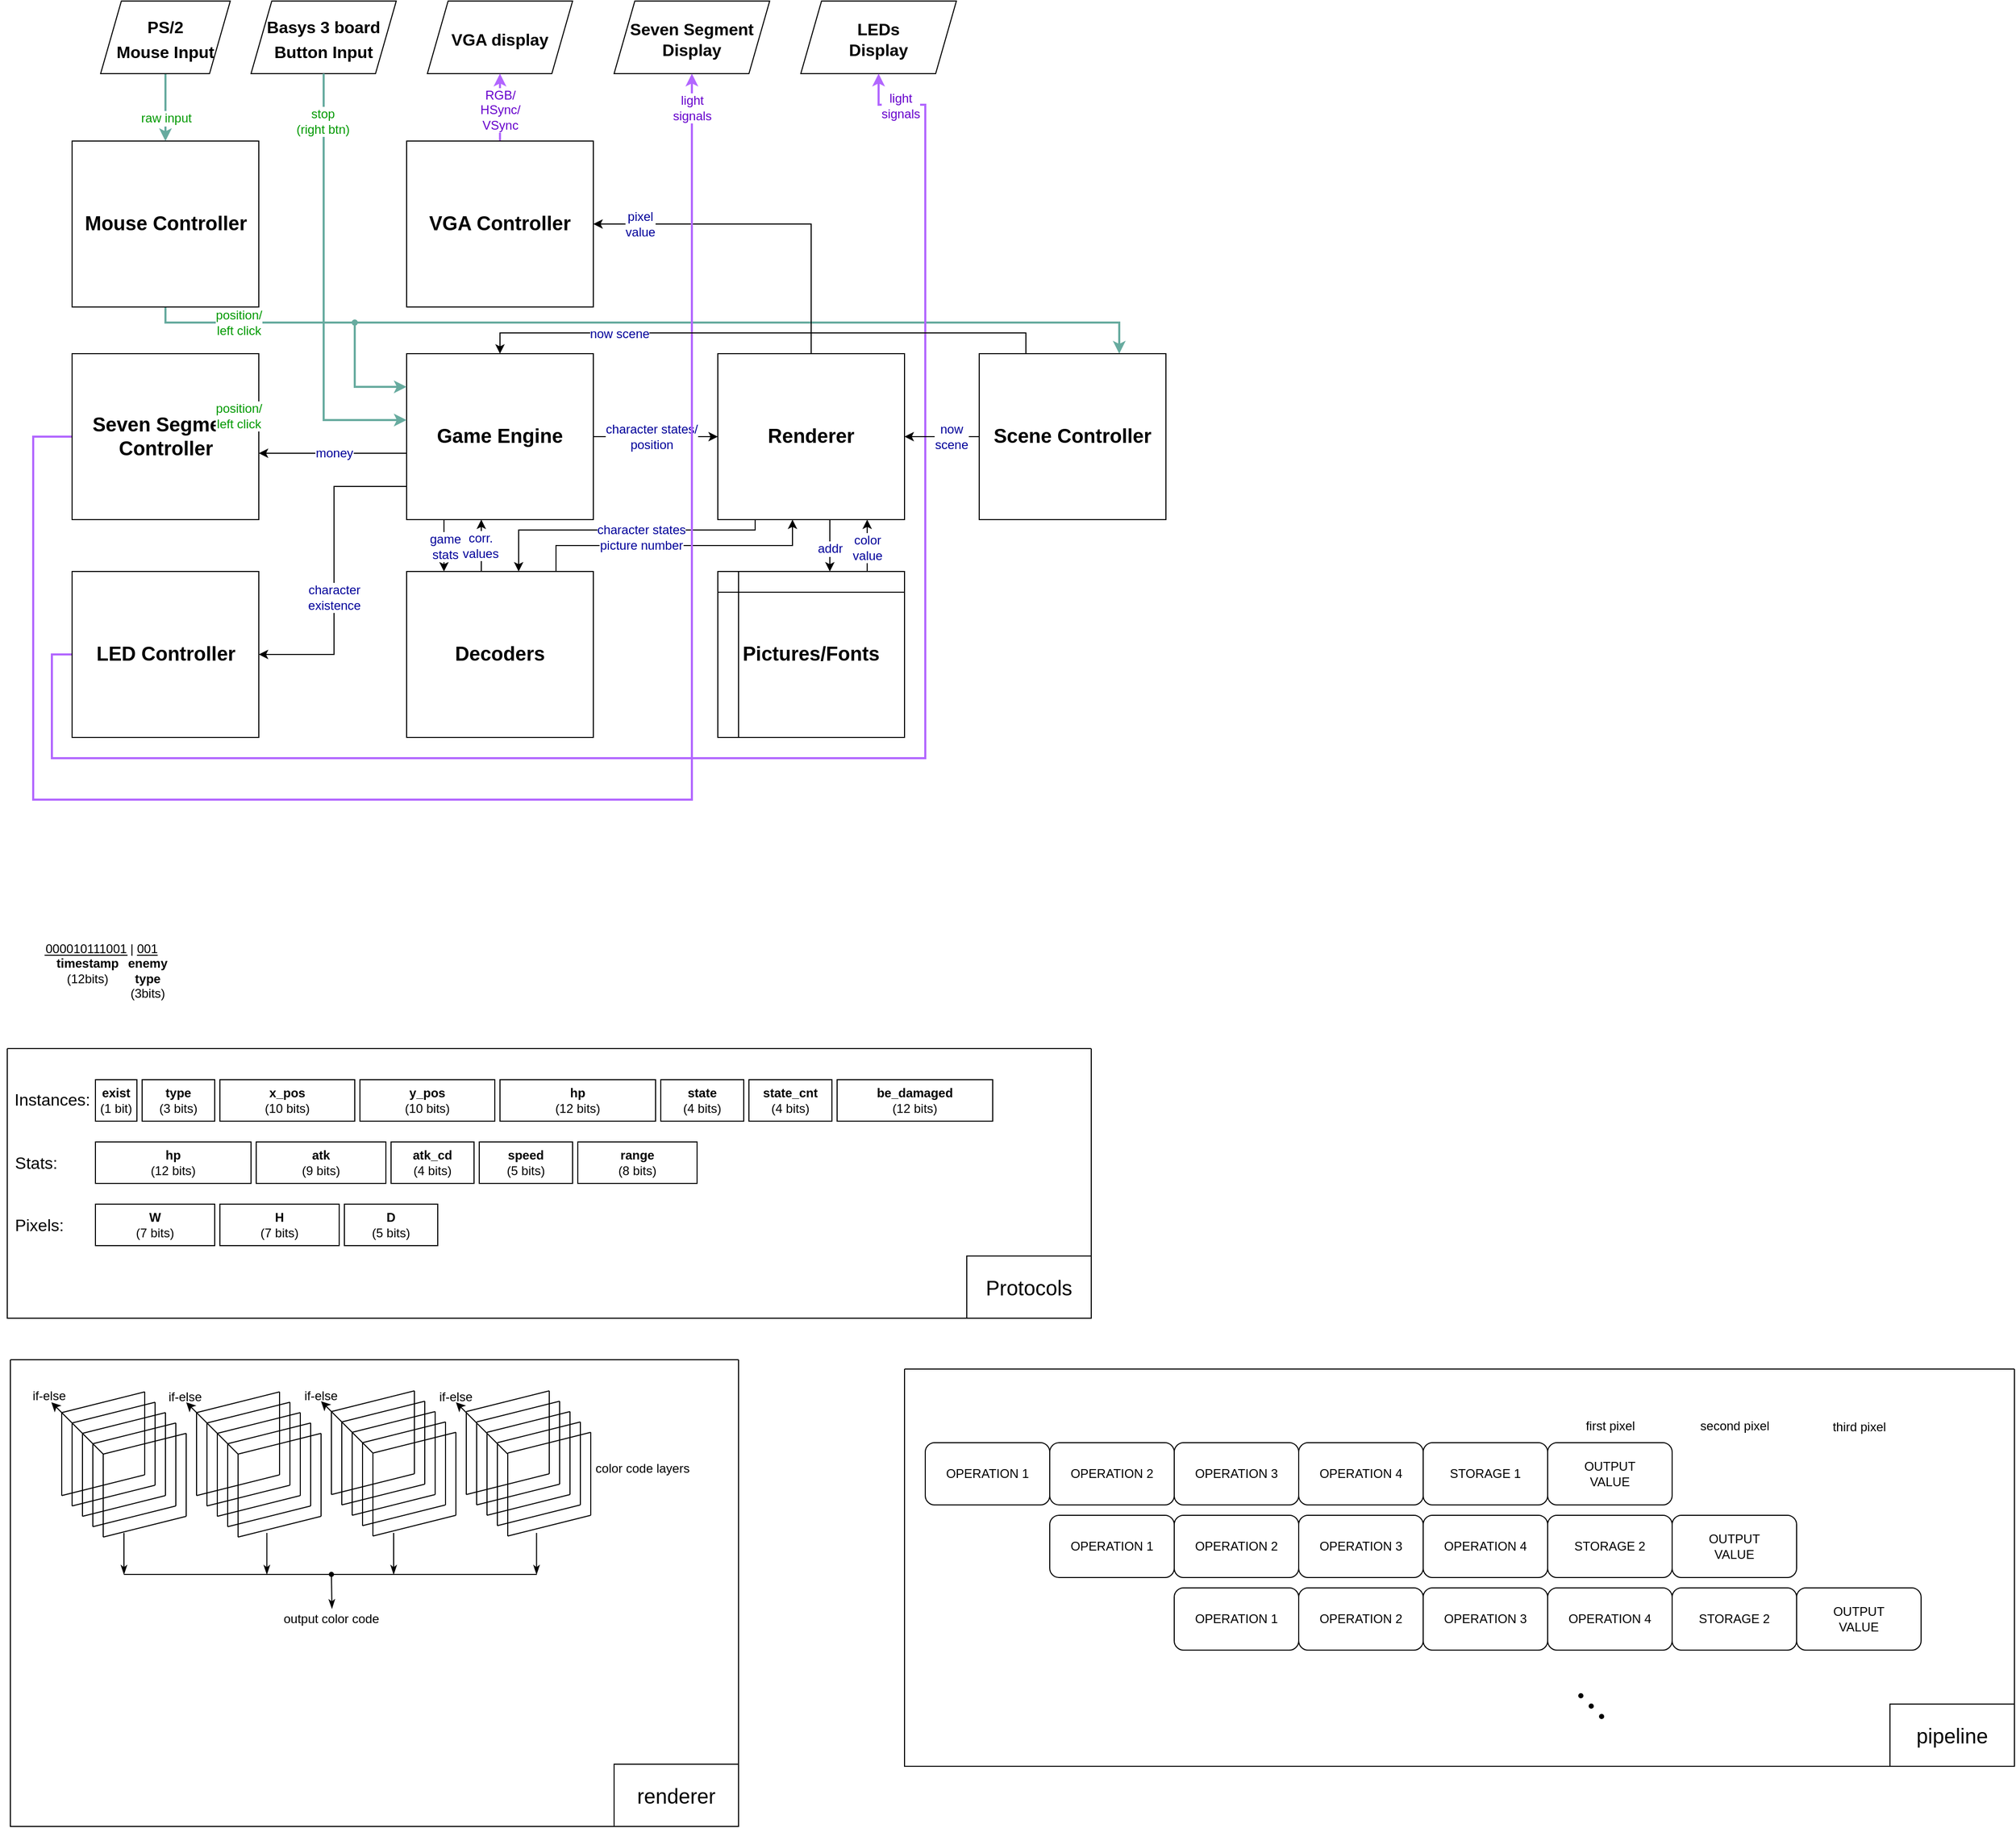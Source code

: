 <mxfile version="25.0.2">
  <diagram name="第 1 页" id="_3c0tQWcjpuJbnKNEqB8">
    <mxGraphModel dx="1207" dy="874" grid="1" gridSize="10" guides="1" tooltips="1" connect="1" arrows="1" fold="1" page="1" pageScale="1" pageWidth="827" pageHeight="1169" math="0" shadow="0">
      <root>
        <mxCell id="0" />
        <mxCell id="1" parent="0" />
        <mxCell id="CaVCbz1w1FmVc7B35U-R-4" value="&lt;b&gt;timestamp&lt;/b&gt;&lt;div&gt;(12bits)&lt;/div&gt;" style="text;html=1;align=center;verticalAlign=middle;resizable=0;points=[];autosize=1;strokeColor=none;fillColor=none;" parent="1" vertex="1">
          <mxGeometry x="112" y="1205" width="80" height="40" as="geometry" />
        </mxCell>
        <mxCell id="CaVCbz1w1FmVc7B35U-R-5" value="&lt;div&gt;&lt;br&gt;&lt;/div&gt;&lt;div&gt;&lt;br&gt;&lt;/div&gt;&lt;div&gt;&lt;b&gt;&lt;span style=&quot;background-color: initial;&quot;&gt;enemy&lt;/span&gt;&lt;br&gt;&lt;/b&gt;&lt;/div&gt;&lt;div&gt;&lt;b&gt;type&lt;/b&gt;&lt;/div&gt;&lt;div&gt;(3bits)&lt;/div&gt;" style="text;html=1;align=center;verticalAlign=middle;resizable=0;points=[];autosize=1;strokeColor=none;fillColor=none;" parent="1" vertex="1">
          <mxGeometry x="180" y="1173" width="60" height="90" as="geometry" />
        </mxCell>
        <mxCell id="K__Dpl7IJBgjFRamKtb6-159" style="edgeStyle=orthogonalEdgeStyle;rounded=0;orthogonalLoop=1;jettySize=auto;html=1;exitX=0.5;exitY=1;exitDx=0;exitDy=0;entryX=0.5;entryY=0;entryDx=0;entryDy=0;fontFamily=Helvetica;fontSize=12;fontColor=#999999;autosize=1;resizable=0;strokeColor=#67AB9F;strokeWidth=2;" parent="1" source="K__Dpl7IJBgjFRamKtb6-154" target="K__Dpl7IJBgjFRamKtb6-158" edge="1">
          <mxGeometry relative="1" as="geometry" />
        </mxCell>
        <mxCell id="K__Dpl7IJBgjFRamKtb6-160" value="raw input" style="edgeLabel;html=1;align=center;verticalAlign=middle;resizable=0;points=[];fontFamily=Helvetica;fontSize=12;fontColor=#009900;autosize=1;fillColor=none;gradientColor=none;strokeColor=none;strokeWidth=2;" parent="K__Dpl7IJBgjFRamKtb6-159" vertex="1" connectable="0">
          <mxGeometry x="0.324" y="-2" width="70" height="30" relative="1" as="geometry">
            <mxPoint x="-33" y="-15" as="offset" />
          </mxGeometry>
        </mxCell>
        <mxCell id="K__Dpl7IJBgjFRamKtb6-154" value="&lt;div&gt;&lt;font style=&quot;font-size: 16px;&quot; color=&quot;#000000&quot;&gt;PS/2&lt;/font&gt;&lt;/div&gt;&lt;div&gt;&lt;font color=&quot;#000000&quot; style=&quot;background-color: initial; font-size: 16px;&quot;&gt;Mouse&amp;nbsp;&lt;/font&gt;&lt;span style=&quot;background-color: initial; font-size: 16px; color: rgb(0, 0, 0);&quot;&gt;Input&lt;/span&gt;&lt;/div&gt;" style="shape=parallelogram;perimeter=parallelogramPerimeter;whiteSpace=wrap;html=1;fixedSize=1;align=center;verticalAlign=middle;fontFamily=Helvetica;fontSize=20;fontColor=#999999;autosize=0;resizable=1;fillColor=none;gradientColor=none;fontStyle=1" parent="1" vertex="1">
          <mxGeometry x="165" y="290" width="125" height="70" as="geometry" />
        </mxCell>
        <mxCell id="K__Dpl7IJBgjFRamKtb6-155" value="&lt;div&gt;&lt;font color=&quot;#000000&quot;&gt;&lt;span style=&quot;font-size: 16px;&quot;&gt;Basys 3 board&lt;/span&gt;&lt;/font&gt;&lt;/div&gt;&lt;div&gt;&lt;font color=&quot;#000000&quot; style=&quot;background-color: initial; font-size: 16px;&quot;&gt;Button&amp;nbsp;&lt;/font&gt;&lt;span style=&quot;background-color: initial; font-size: 16px; color: rgb(0, 0, 0);&quot;&gt;Input&lt;/span&gt;&lt;/div&gt;" style="shape=parallelogram;perimeter=parallelogramPerimeter;whiteSpace=wrap;html=1;fixedSize=1;align=center;verticalAlign=middle;fontFamily=Helvetica;fontSize=20;fontColor=#999999;autosize=0;resizable=1;fillColor=none;gradientColor=none;fontStyle=1" parent="1" vertex="1">
          <mxGeometry x="310" y="290" width="140" height="70" as="geometry" />
        </mxCell>
        <mxCell id="K__Dpl7IJBgjFRamKtb6-251" style="edgeStyle=orthogonalEdgeStyle;rounded=0;orthogonalLoop=1;jettySize=auto;html=1;exitX=0.5;exitY=1;exitDx=0;exitDy=0;entryX=0.75;entryY=0;entryDx=0;entryDy=0;fontFamily=Helvetica;fontSize=12;fontColor=#999999;autosize=1;resizable=0;strokeColor=#67AB9F;strokeWidth=2;" parent="1" source="K__Dpl7IJBgjFRamKtb6-158" target="K__Dpl7IJBgjFRamKtb6-172" edge="1">
          <mxGeometry relative="1" as="geometry">
            <Array as="points">
              <mxPoint x="228" y="600" />
              <mxPoint x="1147" y="600" />
            </Array>
          </mxGeometry>
        </mxCell>
        <mxCell id="K__Dpl7IJBgjFRamKtb6-158" value="&lt;font color=&quot;#000000&quot;&gt;&lt;font&gt;Mouse Controller&lt;/font&gt;&lt;br&gt;&lt;/font&gt;" style="rounded=0;whiteSpace=wrap;html=1;align=center;verticalAlign=middle;fontFamily=Helvetica;fontSize=19;fontColor=#999999;autosize=0;resizable=1;fillColor=none;gradientColor=none;fontStyle=1" parent="1" vertex="1">
          <mxGeometry x="137.5" y="425" width="180" height="160" as="geometry" />
        </mxCell>
        <mxCell id="K__Dpl7IJBgjFRamKtb6-243" style="edgeStyle=orthogonalEdgeStyle;rounded=0;orthogonalLoop=1;jettySize=auto;html=1;exitX=0.5;exitY=0;exitDx=0;exitDy=0;exitPerimeter=0;entryX=1;entryY=0.5;entryDx=0;entryDy=0;fontFamily=Helvetica;fontSize=12;fontColor=#999999;autosize=1;resizable=0;" parent="1" source="K__Dpl7IJBgjFRamKtb6-161" target="K__Dpl7IJBgjFRamKtb6-167" edge="1">
          <mxGeometry relative="1" as="geometry" />
        </mxCell>
        <mxCell id="K__Dpl7IJBgjFRamKtb6-248" value="pixel&lt;div&gt;value&lt;/div&gt;" style="edgeLabel;html=1;align=center;verticalAlign=middle;resizable=0;points=[];fontFamily=Helvetica;fontSize=12;fontColor=#000099;autosize=1;fillColor=none;gradientColor=none;" parent="K__Dpl7IJBgjFRamKtb6-243" vertex="1" connectable="0">
          <mxGeometry x="0.344" y="6" width="50" height="40" relative="1" as="geometry">
            <mxPoint x="-90" y="-26" as="offset" />
          </mxGeometry>
        </mxCell>
        <mxCell id="K__Dpl7IJBgjFRamKtb6-161" value="&lt;font color=&quot;#000000&quot;&gt;&lt;font&gt;Renderer&lt;/font&gt;&lt;br&gt;&lt;/font&gt;" style="rounded=0;whiteSpace=wrap;html=1;align=center;verticalAlign=middle;fontFamily=Helvetica;fontSize=19;fontColor=#999999;autosize=0;resizable=1;fillColor=none;gradientColor=none;points=[[0,0,0,0,0],[0,0.25,0,0,0],[0,0.5,0,0,0],[0,0.75,0,0,0],[0,1,0,0,0],[0.2,1,0,0,0],[0.25,0,0,0,0],[0.4,1,0,0,0],[0.5,0,0,0,0],[0.6,1,0,0,0],[0.75,0,0,0,0],[0.8,1,0,0,0],[1,0,0,0,0],[1,0.25,0,0,0],[1,0.5,0,0,0],[1,0.75,0,0,0],[1,1,0,0,0]];fontStyle=1" parent="1" vertex="1">
          <mxGeometry x="760" y="630" width="180" height="160" as="geometry" />
        </mxCell>
        <mxCell id="K__Dpl7IJBgjFRamKtb6-183" style="edgeStyle=orthogonalEdgeStyle;rounded=0;orthogonalLoop=1;jettySize=auto;html=1;exitX=1;exitY=0.5;exitDx=0;exitDy=0;entryX=0;entryY=0.5;entryDx=0;entryDy=0;fontFamily=Helvetica;fontSize=12;fontColor=#999999;autosize=1;resizable=0;" parent="1" source="K__Dpl7IJBgjFRamKtb6-162" target="K__Dpl7IJBgjFRamKtb6-161" edge="1">
          <mxGeometry relative="1" as="geometry" />
        </mxCell>
        <mxCell id="K__Dpl7IJBgjFRamKtb6-255" value="&lt;div&gt;character states/&lt;/div&gt;position" style="edgeLabel;html=1;align=center;verticalAlign=middle;resizable=0;points=[];fontFamily=Helvetica;fontSize=12;fontColor=#000099;autosize=1;fillColor=none;gradientColor=none;" parent="K__Dpl7IJBgjFRamKtb6-183" vertex="1" connectable="0">
          <mxGeometry x="0.166" width="110" height="40" relative="1" as="geometry">
            <mxPoint x="-69" y="-20" as="offset" />
          </mxGeometry>
        </mxCell>
        <mxCell id="K__Dpl7IJBgjFRamKtb6-162" value="&lt;font color=&quot;#000000&quot;&gt;&lt;font&gt;Game Engine&lt;/font&gt;&lt;br&gt;&lt;/font&gt;" style="rounded=0;whiteSpace=wrap;html=1;align=center;verticalAlign=middle;fontFamily=Helvetica;fontSize=19;fontColor=#999999;autosize=0;resizable=1;fillColor=none;gradientColor=none;points=[[0,0,0,0,0],[0,0.2,0,0,0],[0,0.4,0,0,0],[0,0.6,0,0,0],[0,0.8,0,0,0],[0,1,0,0,0],[0.2,1,0,0,0],[0.25,0,0,0,0],[0.4,1,0,0,0],[0.5,0,0,0,0],[0.6,1,0,0,0],[0.75,0,0,0,0],[0.8,1,0,0,0],[1,0,0,0,0],[1,0.25,0,0,0],[1,0.5,0,0,0],[1,0.75,0,0,0],[1,1,0,0,0]];fontStyle=1" parent="1" vertex="1">
          <mxGeometry x="460" y="630" width="180" height="160" as="geometry" />
        </mxCell>
        <mxCell id="K__Dpl7IJBgjFRamKtb6-164" value="&lt;font color=&quot;#000000&quot;&gt;&lt;font&gt;Decoders&lt;/font&gt;&lt;br&gt;&lt;/font&gt;" style="rounded=0;whiteSpace=wrap;html=1;align=center;verticalAlign=middle;fontFamily=Helvetica;fontSize=19;fontColor=#999999;autosize=0;resizable=1;fillColor=none;gradientColor=none;points=[[0,0,0,0,0],[0,0.25,0,0,0],[0,0.5,0,0,0],[0,0.75,0,0,0],[0,1,0,0,0],[0.2,0,0,0,0],[0.25,1,0,0,0],[0.4,0,0,0,0],[0.5,1,0,0,0],[0.6,0,0,0,0],[0.75,1,0,0,0],[0.8,0,0,0,0],[1,0,0,0,0],[1,0.25,0,0,0],[1,0.5,0,0,0],[1,0.75,0,0,0],[1,1,0,0,0]];fontStyle=1" parent="1" vertex="1">
          <mxGeometry x="460" y="840" width="180" height="160" as="geometry" />
        </mxCell>
        <mxCell id="K__Dpl7IJBgjFRamKtb6-165" value="&lt;font color=&quot;#000000&quot;&gt;Pictures/Fonts&lt;/font&gt;" style="shape=internalStorage;whiteSpace=wrap;html=1;backgroundOutline=1;align=center;verticalAlign=middle;fontFamily=Helvetica;fontSize=19;fontColor=#999999;autosize=0;resizable=1;fillColor=none;gradientColor=none;points=[[0,0,0,0,0],[0,0.25,0,0,0],[0,0.5,0,0,0],[0,0.75,0,0,0],[0,1,0,0,0],[0.2,0,0,0,0],[0.25,1,0,0,0],[0.4,0,0,0,0],[0.5,1,0,0,0],[0.6,0,0,0,0],[0.75,1,0,0,0],[0.8,0,0,0,0],[1,0,0,0,0],[1,0.25,0,0,0],[1,0.5,0,0,0],[1,0.75,0,0,0],[1,1,0,0,0]];fontStyle=1" parent="1" vertex="1">
          <mxGeometry x="760" y="840" width="180" height="160" as="geometry" />
        </mxCell>
        <mxCell id="K__Dpl7IJBgjFRamKtb6-166" value="&lt;div&gt;&lt;font color=&quot;#000000&quot;&gt;&lt;span style=&quot;font-size: 16px;&quot;&gt;VGA display&lt;/span&gt;&lt;/font&gt;&lt;/div&gt;" style="shape=parallelogram;perimeter=parallelogramPerimeter;whiteSpace=wrap;html=1;fixedSize=1;align=center;verticalAlign=middle;fontFamily=Helvetica;fontSize=20;fontColor=#999999;autosize=0;resizable=1;fillColor=none;gradientColor=none;fontStyle=1" parent="1" vertex="1">
          <mxGeometry x="480" y="290" width="140" height="70" as="geometry" />
        </mxCell>
        <mxCell id="K__Dpl7IJBgjFRamKtb6-181" style="edgeStyle=orthogonalEdgeStyle;rounded=0;orthogonalLoop=1;jettySize=auto;html=1;exitX=0.5;exitY=0;exitDx=0;exitDy=0;entryX=0.5;entryY=1;entryDx=0;entryDy=0;fontFamily=Helvetica;fontSize=12;fontColor=#6600CC;autosize=1;resizable=0;strokeColor=#B266FF;strokeWidth=2;" parent="1" source="K__Dpl7IJBgjFRamKtb6-167" target="K__Dpl7IJBgjFRamKtb6-166" edge="1">
          <mxGeometry relative="1" as="geometry" />
        </mxCell>
        <mxCell id="K__Dpl7IJBgjFRamKtb6-220" value="RGB/&lt;div&gt;HSync/&lt;/div&gt;&lt;div&gt;VSync&lt;/div&gt;" style="edgeLabel;html=1;align=center;verticalAlign=middle;resizable=0;points=[];fontFamily=Helvetica;fontSize=12;fontColor=#6600CC;autosize=1;fillColor=none;gradientColor=none;" parent="K__Dpl7IJBgjFRamKtb6-181" vertex="1" connectable="0">
          <mxGeometry x="-0.038" width="60" height="60" relative="1" as="geometry">
            <mxPoint x="-30" y="-29" as="offset" />
          </mxGeometry>
        </mxCell>
        <mxCell id="K__Dpl7IJBgjFRamKtb6-167" value="&lt;font color=&quot;#000000&quot;&gt;&lt;font&gt;VGA Controller&lt;/font&gt;&lt;br&gt;&lt;/font&gt;" style="rounded=0;whiteSpace=wrap;html=1;align=center;verticalAlign=middle;fontFamily=Helvetica;fontSize=19;fontColor=#999999;autosize=0;resizable=1;fillColor=none;gradientColor=none;fontStyle=1" parent="1" vertex="1">
          <mxGeometry x="460" y="425" width="180" height="160" as="geometry" />
        </mxCell>
        <mxCell id="K__Dpl7IJBgjFRamKtb6-169" value="&lt;font color=&quot;#000000&quot; style=&quot;font-size: 12px;&quot;&gt;&lt;font style=&quot;font-size: 16px;&quot;&gt;Seven Segment&lt;/font&gt;&lt;/font&gt;&lt;div style=&quot;font-size: 12px;&quot;&gt;&lt;font color=&quot;#000000&quot;&gt;&lt;font style=&quot;font-size: 16px;&quot;&gt;Display&lt;/font&gt;&lt;/font&gt;&lt;/div&gt;" style="shape=parallelogram;perimeter=parallelogramPerimeter;whiteSpace=wrap;html=1;fixedSize=1;align=center;verticalAlign=middle;fontFamily=Helvetica;fontSize=20;fontColor=#999999;autosize=0;resizable=1;fillColor=none;gradientColor=none;fontStyle=1" parent="1" vertex="1">
          <mxGeometry x="660" y="290" width="150" height="70" as="geometry" />
        </mxCell>
        <mxCell id="K__Dpl7IJBgjFRamKtb6-170" value="&lt;font color=&quot;#000000&quot;&gt;&lt;span style=&quot;font-size: 16px;&quot;&gt;LEDs&lt;/span&gt;&lt;/font&gt;&lt;br&gt;&lt;div style=&quot;font-size: 12px;&quot;&gt;&lt;font color=&quot;#000000&quot;&gt;&lt;font style=&quot;font-size: 16px;&quot;&gt;Display&lt;/font&gt;&lt;/font&gt;&lt;/div&gt;" style="shape=parallelogram;perimeter=parallelogramPerimeter;whiteSpace=wrap;html=1;fixedSize=1;align=center;verticalAlign=middle;fontFamily=Helvetica;fontSize=20;fontColor=#999999;autosize=0;resizable=1;fillColor=none;gradientColor=none;fontStyle=1" parent="1" vertex="1">
          <mxGeometry x="840" y="290" width="150" height="70" as="geometry" />
        </mxCell>
        <mxCell id="K__Dpl7IJBgjFRamKtb6-172" value="&lt;font color=&quot;#000000&quot;&gt;&lt;font&gt;Scene Controller&lt;/font&gt;&lt;br&gt;&lt;/font&gt;" style="rounded=0;whiteSpace=wrap;html=1;align=center;verticalAlign=middle;fontFamily=Helvetica;fontSize=19;fontColor=#999999;autosize=0;resizable=1;fillColor=none;gradientColor=none;fontStyle=1" parent="1" vertex="1">
          <mxGeometry x="1012" y="630" width="180" height="160" as="geometry" />
        </mxCell>
        <mxCell id="K__Dpl7IJBgjFRamKtb6-205" style="edgeStyle=orthogonalEdgeStyle;rounded=0;orthogonalLoop=1;jettySize=auto;html=1;exitX=0.6;exitY=1;exitDx=0;exitDy=0;exitPerimeter=0;entryX=0.6;entryY=0;entryDx=0;entryDy=0;entryPerimeter=0;fontFamily=Helvetica;fontSize=12;fontColor=#999999;autosize=1;resizable=0;" parent="1" source="K__Dpl7IJBgjFRamKtb6-161" target="K__Dpl7IJBgjFRamKtb6-165" edge="1">
          <mxGeometry relative="1" as="geometry" />
        </mxCell>
        <mxCell id="K__Dpl7IJBgjFRamKtb6-216" value="addr" style="edgeLabel;html=1;align=center;verticalAlign=middle;resizable=0;points=[];fontFamily=Helvetica;fontSize=12;fontColor=#000099;autosize=1;fillColor=none;gradientColor=none;" parent="K__Dpl7IJBgjFRamKtb6-205" vertex="1" connectable="0">
          <mxGeometry x="-0.105" width="50" height="30" relative="1" as="geometry">
            <mxPoint x="-25" y="-10" as="offset" />
          </mxGeometry>
        </mxCell>
        <mxCell id="K__Dpl7IJBgjFRamKtb6-206" style="edgeStyle=orthogonalEdgeStyle;rounded=0;orthogonalLoop=1;jettySize=auto;html=1;exitX=0.8;exitY=1;exitDx=0;exitDy=0;exitPerimeter=0;entryX=0.8;entryY=0;entryDx=0;entryDy=0;entryPerimeter=0;fontFamily=Helvetica;fontSize=12;fontColor=#999999;autosize=1;resizable=0;startArrow=classic;startFill=1;endArrow=none;endFill=0;" parent="1" source="K__Dpl7IJBgjFRamKtb6-161" target="K__Dpl7IJBgjFRamKtb6-165" edge="1">
          <mxGeometry relative="1" as="geometry" />
        </mxCell>
        <mxCell id="K__Dpl7IJBgjFRamKtb6-217" value="&lt;div&gt;color&lt;/div&gt;&lt;div&gt;value&lt;/div&gt;" style="edgeLabel;html=1;align=center;verticalAlign=middle;resizable=0;points=[];fontFamily=Helvetica;fontSize=12;fontColor=#000099;autosize=1;fillColor=none;gradientColor=none;" parent="K__Dpl7IJBgjFRamKtb6-206" vertex="1" connectable="0">
          <mxGeometry x="-0.105" width="50" height="40" relative="1" as="geometry">
            <mxPoint x="-25" y="-16" as="offset" />
          </mxGeometry>
        </mxCell>
        <mxCell id="K__Dpl7IJBgjFRamKtb6-207" style="edgeStyle=orthogonalEdgeStyle;rounded=0;orthogonalLoop=1;jettySize=auto;html=1;exitX=0.2;exitY=1;exitDx=0;exitDy=0;exitPerimeter=0;entryX=0.2;entryY=0;entryDx=0;entryDy=0;entryPerimeter=0;fontFamily=Helvetica;fontSize=12;fontColor=#999999;autosize=1;resizable=0;" parent="1" source="K__Dpl7IJBgjFRamKtb6-162" target="K__Dpl7IJBgjFRamKtb6-164" edge="1">
          <mxGeometry relative="1" as="geometry" />
        </mxCell>
        <mxCell id="K__Dpl7IJBgjFRamKtb6-218" value="game&lt;div&gt;stats&lt;/div&gt;" style="edgeLabel;html=1;align=center;verticalAlign=middle;resizable=0;points=[];fontFamily=Helvetica;fontSize=12;fontColor=#000099;autosize=1;fillColor=none;gradientColor=none;" parent="K__Dpl7IJBgjFRamKtb6-207" vertex="1" connectable="0">
          <mxGeometry x="-0.224" y="1" width="50" height="40" relative="1" as="geometry">
            <mxPoint x="-25" y="-14" as="offset" />
          </mxGeometry>
        </mxCell>
        <mxCell id="K__Dpl7IJBgjFRamKtb6-208" style="edgeStyle=orthogonalEdgeStyle;rounded=0;orthogonalLoop=1;jettySize=auto;html=1;exitX=0.4;exitY=1;exitDx=0;exitDy=0;exitPerimeter=0;entryX=0.4;entryY=0;entryDx=0;entryDy=0;entryPerimeter=0;fontFamily=Helvetica;fontSize=12;fontColor=#999999;autosize=1;resizable=0;startArrow=classic;startFill=1;endArrow=none;endFill=0;" parent="1" source="K__Dpl7IJBgjFRamKtb6-162" target="K__Dpl7IJBgjFRamKtb6-164" edge="1">
          <mxGeometry relative="1" as="geometry" />
        </mxCell>
        <mxCell id="K__Dpl7IJBgjFRamKtb6-219" value="&lt;div&gt;corr.&lt;/div&gt;values" style="edgeLabel;html=1;align=center;verticalAlign=middle;resizable=0;points=[];fontFamily=Helvetica;fontSize=12;fontColor=#000099;autosize=1;fillColor=none;gradientColor=none;" parent="K__Dpl7IJBgjFRamKtb6-208" vertex="1" connectable="0">
          <mxGeometry x="-0.194" y="-1" width="60" height="40" relative="1" as="geometry">
            <mxPoint x="-30" y="-15" as="offset" />
          </mxGeometry>
        </mxCell>
        <mxCell id="K__Dpl7IJBgjFRamKtb6-209" style="edgeStyle=orthogonalEdgeStyle;rounded=0;orthogonalLoop=1;jettySize=auto;html=1;exitX=0.2;exitY=1;exitDx=0;exitDy=0;exitPerimeter=0;entryX=0.6;entryY=0;entryDx=0;entryDy=0;entryPerimeter=0;fontFamily=Helvetica;fontSize=12;fontColor=#999999;autosize=1;resizable=0;" parent="1" source="K__Dpl7IJBgjFRamKtb6-161" target="K__Dpl7IJBgjFRamKtb6-164" edge="1">
          <mxGeometry relative="1" as="geometry">
            <Array as="points">
              <mxPoint x="796" y="800" />
              <mxPoint x="568" y="800" />
            </Array>
          </mxGeometry>
        </mxCell>
        <mxCell id="K__Dpl7IJBgjFRamKtb6-213" value="character states" style="edgeLabel;html=1;align=center;verticalAlign=middle;resizable=0;points=[];fontFamily=Helvetica;fontSize=12;fontColor=#000099;autosize=1;fillColor=none;gradientColor=none;" parent="K__Dpl7IJBgjFRamKtb6-209" vertex="1" connectable="0">
          <mxGeometry x="-0.138" width="110" height="30" relative="1" as="geometry">
            <mxPoint x="-55" y="-15" as="offset" />
          </mxGeometry>
        </mxCell>
        <mxCell id="K__Dpl7IJBgjFRamKtb6-211" style="edgeStyle=orthogonalEdgeStyle;rounded=0;orthogonalLoop=1;jettySize=auto;html=1;exitX=0.8;exitY=0;exitDx=0;exitDy=0;exitPerimeter=0;entryX=0.4;entryY=1;entryDx=0;entryDy=0;entryPerimeter=0;fontFamily=Helvetica;fontSize=12;fontColor=#999999;autosize=1;resizable=0;" parent="1" source="K__Dpl7IJBgjFRamKtb6-164" target="K__Dpl7IJBgjFRamKtb6-161" edge="1">
          <mxGeometry relative="1" as="geometry" />
        </mxCell>
        <mxCell id="K__Dpl7IJBgjFRamKtb6-215" value="picture number" style="edgeLabel;html=1;align=center;verticalAlign=middle;resizable=0;points=[];fontFamily=Helvetica;fontSize=12;fontColor=#000099;autosize=1;fillColor=none;gradientColor=none;" parent="K__Dpl7IJBgjFRamKtb6-211" vertex="1" connectable="0">
          <mxGeometry x="-0.261" width="100" height="30" relative="1" as="geometry">
            <mxPoint x="-46" y="-15" as="offset" />
          </mxGeometry>
        </mxCell>
        <mxCell id="K__Dpl7IJBgjFRamKtb6-239" style="edgeStyle=orthogonalEdgeStyle;rounded=0;orthogonalLoop=1;jettySize=auto;html=1;exitX=0;exitY=0.5;exitDx=0;exitDy=0;exitPerimeter=0;entryX=0.5;entryY=1;entryDx=0;entryDy=0;fontFamily=Helvetica;fontSize=12;fontColor=#999999;autosize=1;resizable=0;strokeColor=#B266FF;strokeWidth=2;" parent="1" source="K__Dpl7IJBgjFRamKtb6-224" target="K__Dpl7IJBgjFRamKtb6-169" edge="1">
          <mxGeometry relative="1" as="geometry">
            <Array as="points">
              <mxPoint x="100" y="710" />
              <mxPoint x="100" y="1060" />
              <mxPoint x="735" y="1060" />
            </Array>
          </mxGeometry>
        </mxCell>
        <mxCell id="K__Dpl7IJBgjFRamKtb6-240" value="light&lt;div&gt;signals&lt;/div&gt;" style="edgeLabel;html=1;align=center;verticalAlign=middle;resizable=0;points=[];fontFamily=Helvetica;fontSize=12;fontColor=#6600CC;autosize=1;fillColor=none;gradientColor=none;" parent="K__Dpl7IJBgjFRamKtb6-239" vertex="1" connectable="0">
          <mxGeometry x="0.957" width="60" height="40" relative="1" as="geometry">
            <mxPoint x="-30" y="-24" as="offset" />
          </mxGeometry>
        </mxCell>
        <mxCell id="K__Dpl7IJBgjFRamKtb6-224" value="&lt;font color=&quot;#000000&quot;&gt;&lt;font&gt;Seven Segment&lt;/font&gt;&lt;/font&gt;&lt;div&gt;&lt;span style=&quot;color: rgb(0, 0, 0); background-color: initial;&quot;&gt;Controller&lt;/span&gt;&lt;/div&gt;" style="rounded=0;whiteSpace=wrap;html=1;align=center;verticalAlign=middle;fontFamily=Helvetica;fontSize=19;fontColor=#999999;autosize=0;resizable=1;fillColor=none;gradientColor=none;points=[[0,0,0,0,0],[0,0.25,0,0,0],[0,0.5,0,0,0],[0,0.75,0,0,0],[0,1,0,0,0],[0.2,1,0,0,0],[0.25,0,0,0,0],[0.4,1,0,0,0],[0.5,0,0,0,0],[0.6,1,0,0,0],[0.75,0,0,0,0],[0.8,1,0,0,0],[1,0,0,0,0],[1,0.2,0,0,0],[1,0.25,0,0,0],[1,0.4,0,0,0],[1,0.5,0,0,0],[1,0.6,0,0,0],[1,0.75,0,0,0],[1,0.8,0,0,0],[1,1,0,0,0]];fontStyle=1" parent="1" vertex="1">
          <mxGeometry x="137.5" y="630" width="180" height="160" as="geometry" />
        </mxCell>
        <mxCell id="K__Dpl7IJBgjFRamKtb6-236" style="edgeStyle=orthogonalEdgeStyle;rounded=0;orthogonalLoop=1;jettySize=auto;html=1;exitX=0;exitY=0.5;exitDx=0;exitDy=0;exitPerimeter=0;entryX=0.5;entryY=1;entryDx=0;entryDy=0;fontFamily=Helvetica;fontSize=12;fontColor=#999999;autosize=1;resizable=0;strokeColor=#B266FF;strokeWidth=2;" parent="1" source="K__Dpl7IJBgjFRamKtb6-225" target="K__Dpl7IJBgjFRamKtb6-170" edge="1">
          <mxGeometry relative="1" as="geometry">
            <Array as="points">
              <mxPoint x="118" y="920" />
              <mxPoint x="118" y="1020" />
              <mxPoint x="960" y="1020" />
              <mxPoint x="960" y="390" />
              <mxPoint x="915" y="390" />
            </Array>
          </mxGeometry>
        </mxCell>
        <mxCell id="K__Dpl7IJBgjFRamKtb6-237" value="light&lt;div&gt;signals&lt;/div&gt;" style="edgeLabel;html=1;align=center;verticalAlign=middle;resizable=0;points=[];fontFamily=Helvetica;fontSize=12;fontColor=#6600CC;autosize=1;fillColor=none;gradientColor=none;" parent="K__Dpl7IJBgjFRamKtb6-236" vertex="1" connectable="0">
          <mxGeometry x="0.938" y="1" width="60" height="40" relative="1" as="geometry">
            <mxPoint x="-31" y="-20" as="offset" />
          </mxGeometry>
        </mxCell>
        <mxCell id="K__Dpl7IJBgjFRamKtb6-225" value="&lt;font color=&quot;#000000&quot;&gt;&lt;span&gt;LED Controller&lt;/span&gt;&lt;/font&gt;" style="rounded=0;whiteSpace=wrap;html=1;align=center;verticalAlign=middle;fontFamily=Helvetica;fontSize=19;fontColor=#999999;autosize=0;resizable=1;fillColor=none;gradientColor=none;points=[[0,0,0,0,0],[0,0.25,0,0,0],[0,0.5,0,0,0],[0,0.75,0,0,0],[0,1,0,0,0],[0.2,1,0,0,0],[0.25,0,0,0,0],[0.4,1,0,0,0],[0.5,0,0,0,0],[0.6,1,0,0,0],[0.75,0,0,0,0],[0.8,1,0,0,0],[1,0,0,0,0],[1,0.25,0,0,0],[1,0.5,0,0,0],[1,0.75,0,0,0],[1,1,0,0,0]];fontStyle=1" parent="1" vertex="1">
          <mxGeometry x="137.5" y="840" width="180" height="160" as="geometry" />
        </mxCell>
        <mxCell id="K__Dpl7IJBgjFRamKtb6-229" style="edgeStyle=orthogonalEdgeStyle;rounded=0;orthogonalLoop=1;jettySize=auto;html=1;exitX=0.5;exitY=1;exitDx=0;exitDy=0;entryX=0;entryY=0.4;entryDx=0;entryDy=0;entryPerimeter=0;fontFamily=Helvetica;fontSize=12;fontColor=#999999;autosize=1;resizable=0;strokeColor=#67AB9F;strokeWidth=2;" parent="1" source="K__Dpl7IJBgjFRamKtb6-155" target="K__Dpl7IJBgjFRamKtb6-162" edge="1">
          <mxGeometry relative="1" as="geometry" />
        </mxCell>
        <mxCell id="K__Dpl7IJBgjFRamKtb6-230" value="stop&lt;div&gt;(right btn)&lt;/div&gt;" style="edgeLabel;html=1;align=center;verticalAlign=middle;resizable=0;points=[];fontFamily=Helvetica;fontSize=12;fontColor=#009900;autosize=1;fillColor=none;gradientColor=none;strokeColor=none;strokeWidth=2;" parent="K__Dpl7IJBgjFRamKtb6-229" vertex="1" connectable="0">
          <mxGeometry x="0.287" y="-3" width="70" height="40" relative="1" as="geometry">
            <mxPoint x="-33" y="-241" as="offset" />
          </mxGeometry>
        </mxCell>
        <mxCell id="K__Dpl7IJBgjFRamKtb6-232" style="edgeStyle=orthogonalEdgeStyle;rounded=0;orthogonalLoop=1;jettySize=auto;html=1;exitX=0;exitY=0.6;exitDx=0;exitDy=0;exitPerimeter=0;entryX=1;entryY=0.6;entryDx=0;entryDy=0;entryPerimeter=0;fontFamily=Helvetica;fontSize=12;fontColor=#999999;autosize=1;resizable=0;" parent="1" source="K__Dpl7IJBgjFRamKtb6-162" target="K__Dpl7IJBgjFRamKtb6-224" edge="1">
          <mxGeometry relative="1" as="geometry" />
        </mxCell>
        <mxCell id="K__Dpl7IJBgjFRamKtb6-234" value="money" style="edgeLabel;html=1;align=center;verticalAlign=middle;resizable=0;points=[];fontFamily=Helvetica;fontSize=12;fontColor=#000099;autosize=1;fillColor=none;gradientColor=none;" parent="K__Dpl7IJBgjFRamKtb6-232" vertex="1" connectable="0">
          <mxGeometry x="0.22" width="60" height="30" relative="1" as="geometry">
            <mxPoint x="-13" y="-15" as="offset" />
          </mxGeometry>
        </mxCell>
        <mxCell id="K__Dpl7IJBgjFRamKtb6-233" style="edgeStyle=orthogonalEdgeStyle;rounded=0;orthogonalLoop=1;jettySize=auto;html=1;exitX=0;exitY=0.8;exitDx=0;exitDy=0;exitPerimeter=0;entryX=1;entryY=0.5;entryDx=0;entryDy=0;entryPerimeter=0;fontFamily=Helvetica;fontSize=12;fontColor=#999999;autosize=1;resizable=0;" parent="1" source="K__Dpl7IJBgjFRamKtb6-162" target="K__Dpl7IJBgjFRamKtb6-225" edge="1">
          <mxGeometry relative="1" as="geometry">
            <Array as="points">
              <mxPoint x="390" y="758" />
              <mxPoint x="390" y="920" />
            </Array>
          </mxGeometry>
        </mxCell>
        <mxCell id="K__Dpl7IJBgjFRamKtb6-235" value="character&lt;div&gt;existence&lt;/div&gt;" style="edgeLabel;html=1;align=center;verticalAlign=middle;resizable=0;points=[];fontFamily=Helvetica;fontSize=12;fontColor=#000099;autosize=1;fillColor=none;gradientColor=none;" parent="K__Dpl7IJBgjFRamKtb6-233" vertex="1" connectable="0">
          <mxGeometry x="0.787" y="1" width="70" height="40" relative="1" as="geometry">
            <mxPoint x="5" y="-76" as="offset" />
          </mxGeometry>
        </mxCell>
        <mxCell id="K__Dpl7IJBgjFRamKtb6-244" style="edgeStyle=orthogonalEdgeStyle;rounded=0;orthogonalLoop=1;jettySize=auto;html=1;exitX=0;exitY=0.5;exitDx=0;exitDy=0;entryX=1;entryY=0.5;entryDx=0;entryDy=0;entryPerimeter=0;fontFamily=Helvetica;fontSize=12;fontColor=#999999;autosize=1;resizable=0;" parent="1" source="K__Dpl7IJBgjFRamKtb6-172" target="K__Dpl7IJBgjFRamKtb6-161" edge="1">
          <mxGeometry relative="1" as="geometry" />
        </mxCell>
        <mxCell id="K__Dpl7IJBgjFRamKtb6-245" value="now&lt;div&gt;scene&lt;/div&gt;" style="edgeLabel;html=1;align=center;verticalAlign=middle;resizable=0;points=[];fontFamily=Helvetica;fontSize=12;fontColor=#000099;autosize=1;fillColor=none;gradientColor=none;" parent="K__Dpl7IJBgjFRamKtb6-244" vertex="1" connectable="0">
          <mxGeometry x="0.054" y="1" width="60" height="40" relative="1" as="geometry">
            <mxPoint x="-19" y="-21" as="offset" />
          </mxGeometry>
        </mxCell>
        <mxCell id="K__Dpl7IJBgjFRamKtb6-247" value="position/&lt;div&gt;left click&lt;/div&gt;" style="edgeLabel;html=1;align=center;verticalAlign=middle;resizable=0;points=[];fontFamily=Helvetica;fontSize=12;fontColor=#009900;autosize=1;fillColor=none;gradientColor=none;strokeColor=none;strokeWidth=2;" parent="1" vertex="1" connectable="0">
          <mxGeometry x="262.503" y="579.996" width="70" height="40" as="geometry" />
        </mxCell>
        <mxCell id="K__Dpl7IJBgjFRamKtb6-250" style="edgeStyle=orthogonalEdgeStyle;rounded=0;orthogonalLoop=1;jettySize=auto;html=1;entryX=0;entryY=0.2;entryDx=0;entryDy=0;entryPerimeter=0;fontFamily=Helvetica;fontSize=12;fontColor=#999999;autosize=1;resizable=0;strokeColor=#67AB9F;strokeWidth=2;" parent="1" target="K__Dpl7IJBgjFRamKtb6-162" edge="1">
          <mxGeometry relative="1" as="geometry">
            <Array as="points">
              <mxPoint x="410" y="662" />
            </Array>
            <mxPoint x="410" y="600" as="sourcePoint" />
          </mxGeometry>
        </mxCell>
        <mxCell id="K__Dpl7IJBgjFRamKtb6-254" value="position/&lt;div&gt;left click&lt;/div&gt;" style="edgeLabel;html=1;align=center;verticalAlign=middle;resizable=0;points=[];fontFamily=Helvetica;fontSize=12;fontColor=#009900;autosize=1;fillColor=none;gradientColor=none;strokeColor=none;strokeWidth=2;" parent="K__Dpl7IJBgjFRamKtb6-250" vertex="1" connectable="0">
          <mxGeometry x="0.098" y="2" width="70" height="40" relative="1" as="geometry">
            <mxPoint x="-149" y="8" as="offset" />
          </mxGeometry>
        </mxCell>
        <mxCell id="K__Dpl7IJBgjFRamKtb6-252" style="edgeStyle=orthogonalEdgeStyle;rounded=0;orthogonalLoop=1;jettySize=auto;html=1;exitX=0.25;exitY=0;exitDx=0;exitDy=0;entryX=0.5;entryY=0;entryDx=0;entryDy=0;entryPerimeter=0;fontFamily=Helvetica;fontSize=12;fontColor=#999999;autosize=1;resizable=0;" parent="1" source="K__Dpl7IJBgjFRamKtb6-172" target="K__Dpl7IJBgjFRamKtb6-162" edge="1">
          <mxGeometry relative="1" as="geometry">
            <Array as="points">
              <mxPoint x="1057" y="610" />
              <mxPoint x="550" y="610" />
            </Array>
          </mxGeometry>
        </mxCell>
        <mxCell id="K__Dpl7IJBgjFRamKtb6-253" value="now scene" style="edgeLabel;html=1;align=center;verticalAlign=middle;resizable=0;points=[];fontFamily=Helvetica;fontSize=12;fontColor=#000099;autosize=1;fillColor=none;gradientColor=none;" parent="K__Dpl7IJBgjFRamKtb6-252" vertex="1" connectable="0">
          <mxGeometry x="0.508" y="1" width="80" height="30" relative="1" as="geometry">
            <mxPoint x="-40" y="-15" as="offset" />
          </mxGeometry>
        </mxCell>
        <mxCell id="CaVCbz1w1FmVc7B35U-R-1" value="000010111001 | 001" style="text;whiteSpace=wrap;" parent="1" vertex="1">
          <mxGeometry x="110" y="1190" width="140" height="40" as="geometry" />
        </mxCell>
        <mxCell id="CaVCbz1w1FmVc7B35U-R-2" value="" style="endArrow=none;html=1;rounded=0;entryX=0.571;entryY=0.75;entryDx=0;entryDy=0;entryPerimeter=0;" parent="1" edge="1">
          <mxGeometry width="50" height="50" relative="1" as="geometry">
            <mxPoint x="111" y="1210" as="sourcePoint" />
            <mxPoint x="190.94" y="1210" as="targetPoint" />
          </mxGeometry>
        </mxCell>
        <mxCell id="CaVCbz1w1FmVc7B35U-R-3" value="" style="endArrow=none;html=1;rounded=0;" parent="1" edge="1">
          <mxGeometry width="50" height="50" relative="1" as="geometry">
            <mxPoint x="200" y="1210" as="sourcePoint" />
            <mxPoint x="220" y="1210" as="targetPoint" />
          </mxGeometry>
        </mxCell>
        <mxCell id="CaVCbz1w1FmVc7B35U-R-6" value="" style="endArrow=none;html=1;rounded=0;" parent="1" edge="1">
          <mxGeometry width="50" height="50" relative="1" as="geometry">
            <mxPoint x="200.0" y="1330" as="sourcePoint" />
            <mxPoint x="200" y="1330" as="targetPoint" />
          </mxGeometry>
        </mxCell>
        <mxCell id="CaVCbz1w1FmVc7B35U-R-7" value="&lt;b&gt;exist&lt;/b&gt;&lt;div&gt;(1 bit)&lt;/div&gt;" style="rounded=0;whiteSpace=wrap;html=1;" parent="1" vertex="1">
          <mxGeometry x="160" y="1330" width="40" height="40" as="geometry" />
        </mxCell>
        <mxCell id="CaVCbz1w1FmVc7B35U-R-8" value="&lt;b&gt;type&lt;/b&gt;&lt;div&gt;(3 bits)&lt;/div&gt;" style="rounded=0;whiteSpace=wrap;html=1;" parent="1" vertex="1">
          <mxGeometry x="205" y="1330" width="70" height="40" as="geometry" />
        </mxCell>
        <mxCell id="CaVCbz1w1FmVc7B35U-R-9" value="&lt;div&gt;&lt;b&gt;x_pos&lt;/b&gt;&lt;/div&gt;&lt;div&gt;(10 bits)&lt;/div&gt;" style="rounded=0;whiteSpace=wrap;html=1;" parent="1" vertex="1">
          <mxGeometry x="280" y="1330" width="130" height="40" as="geometry" />
        </mxCell>
        <mxCell id="CaVCbz1w1FmVc7B35U-R-10" value="&lt;div&gt;&lt;b&gt;y_pos&lt;/b&gt;&lt;/div&gt;&lt;div&gt;(10 bits)&lt;/div&gt;" style="rounded=0;whiteSpace=wrap;html=1;" parent="1" vertex="1">
          <mxGeometry x="415" y="1330" width="130" height="40" as="geometry" />
        </mxCell>
        <mxCell id="CaVCbz1w1FmVc7B35U-R-11" value="&lt;div&gt;&lt;b&gt;hp&lt;/b&gt;&lt;/div&gt;&lt;div&gt;(12 bits)&lt;/div&gt;" style="rounded=0;whiteSpace=wrap;html=1;" parent="1" vertex="1">
          <mxGeometry x="550" y="1330" width="150" height="40" as="geometry" />
        </mxCell>
        <mxCell id="CaVCbz1w1FmVc7B35U-R-12" value="&lt;div&gt;&lt;b&gt;state&lt;/b&gt;&lt;/div&gt;&lt;div&gt;(4 bits)&lt;/div&gt;" style="rounded=0;whiteSpace=wrap;html=1;" parent="1" vertex="1">
          <mxGeometry x="705" y="1330" width="80" height="40" as="geometry" />
        </mxCell>
        <mxCell id="CaVCbz1w1FmVc7B35U-R-13" value="&lt;div&gt;&lt;b&gt;state_cnt&lt;/b&gt;&lt;/div&gt;&lt;div&gt;(4 bits)&lt;/div&gt;" style="rounded=0;whiteSpace=wrap;html=1;" parent="1" vertex="1">
          <mxGeometry x="790" y="1330" width="80" height="40" as="geometry" />
        </mxCell>
        <mxCell id="CaVCbz1w1FmVc7B35U-R-14" value="&lt;div&gt;&lt;b&gt;be_damaged&lt;/b&gt;&lt;/div&gt;&lt;div&gt;(12 bits)&lt;/div&gt;" style="rounded=0;whiteSpace=wrap;html=1;" parent="1" vertex="1">
          <mxGeometry x="875" y="1330" width="150" height="40" as="geometry" />
        </mxCell>
        <mxCell id="CaVCbz1w1FmVc7B35U-R-16" value="&lt;div&gt;&lt;b&gt;atk&lt;/b&gt;&lt;/div&gt;&lt;div&gt;(9 bits)&lt;/div&gt;" style="rounded=0;whiteSpace=wrap;html=1;" parent="1" vertex="1">
          <mxGeometry x="315" y="1390" width="125" height="40" as="geometry" />
        </mxCell>
        <mxCell id="CaVCbz1w1FmVc7B35U-R-18" value="&lt;div&gt;&lt;b&gt;atk_cd&lt;/b&gt;&lt;/div&gt;&lt;div&gt;(4 bits)&lt;/div&gt;" style="rounded=0;whiteSpace=wrap;html=1;" parent="1" vertex="1">
          <mxGeometry x="445" y="1390" width="80" height="40" as="geometry" />
        </mxCell>
        <mxCell id="CaVCbz1w1FmVc7B35U-R-19" value="&lt;div&gt;&lt;b&gt;speed&lt;/b&gt;&lt;/div&gt;&lt;div&gt;(5 bits)&lt;/div&gt;" style="rounded=0;whiteSpace=wrap;html=1;" parent="1" vertex="1">
          <mxGeometry x="530" y="1390" width="90" height="40" as="geometry" />
        </mxCell>
        <mxCell id="CaVCbz1w1FmVc7B35U-R-20" value="&lt;div&gt;&lt;b&gt;range&lt;/b&gt;&lt;/div&gt;&lt;div&gt;(8 bits)&lt;/div&gt;" style="rounded=0;whiteSpace=wrap;html=1;" parent="1" vertex="1">
          <mxGeometry x="625" y="1390" width="115" height="40" as="geometry" />
        </mxCell>
        <mxCell id="CaVCbz1w1FmVc7B35U-R-27" value="" style="group;labelBackgroundColor=default;" parent="1" vertex="1" connectable="0">
          <mxGeometry x="147.5" y="1651" width="80" height="100" as="geometry" />
        </mxCell>
        <mxCell id="CaVCbz1w1FmVc7B35U-R-22" value="" style="endArrow=none;html=1;rounded=0;" parent="CaVCbz1w1FmVc7B35U-R-27" edge="1">
          <mxGeometry width="50" height="50" relative="1" as="geometry">
            <mxPoint y="100" as="sourcePoint" />
            <mxPoint x="80" y="80" as="targetPoint" />
          </mxGeometry>
        </mxCell>
        <mxCell id="CaVCbz1w1FmVc7B35U-R-23" value="" style="endArrow=none;html=1;rounded=0;" parent="CaVCbz1w1FmVc7B35U-R-27" edge="1">
          <mxGeometry width="50" height="50" relative="1" as="geometry">
            <mxPoint x="80" y="80" as="sourcePoint" />
            <mxPoint x="80" as="targetPoint" />
          </mxGeometry>
        </mxCell>
        <mxCell id="CaVCbz1w1FmVc7B35U-R-24" value="" style="endArrow=none;html=1;rounded=0;" parent="CaVCbz1w1FmVc7B35U-R-27" edge="1">
          <mxGeometry width="50" height="50" relative="1" as="geometry">
            <mxPoint y="100" as="sourcePoint" />
            <mxPoint y="20" as="targetPoint" />
          </mxGeometry>
        </mxCell>
        <mxCell id="CaVCbz1w1FmVc7B35U-R-25" value="" style="endArrow=none;html=1;rounded=0;" parent="CaVCbz1w1FmVc7B35U-R-27" edge="1">
          <mxGeometry width="50" height="50" relative="1" as="geometry">
            <mxPoint y="20" as="sourcePoint" />
            <mxPoint x="80" as="targetPoint" />
          </mxGeometry>
        </mxCell>
        <mxCell id="CaVCbz1w1FmVc7B35U-R-28" value="" style="group;labelBackgroundColor=default;" parent="1" vertex="1" connectable="0">
          <mxGeometry x="137.5" y="1641" width="80" height="100" as="geometry" />
        </mxCell>
        <mxCell id="CaVCbz1w1FmVc7B35U-R-29" value="" style="endArrow=none;html=1;rounded=0;" parent="CaVCbz1w1FmVc7B35U-R-28" edge="1">
          <mxGeometry width="50" height="50" relative="1" as="geometry">
            <mxPoint y="100" as="sourcePoint" />
            <mxPoint x="80" y="80" as="targetPoint" />
          </mxGeometry>
        </mxCell>
        <mxCell id="CaVCbz1w1FmVc7B35U-R-30" value="" style="endArrow=none;html=1;rounded=0;" parent="CaVCbz1w1FmVc7B35U-R-28" edge="1">
          <mxGeometry width="50" height="50" relative="1" as="geometry">
            <mxPoint x="80" y="80" as="sourcePoint" />
            <mxPoint x="80" as="targetPoint" />
          </mxGeometry>
        </mxCell>
        <mxCell id="CaVCbz1w1FmVc7B35U-R-31" value="" style="endArrow=none;html=1;rounded=0;" parent="CaVCbz1w1FmVc7B35U-R-28" edge="1">
          <mxGeometry width="50" height="50" relative="1" as="geometry">
            <mxPoint y="100" as="sourcePoint" />
            <mxPoint y="20" as="targetPoint" />
          </mxGeometry>
        </mxCell>
        <mxCell id="CaVCbz1w1FmVc7B35U-R-32" value="" style="endArrow=none;html=1;rounded=0;" parent="CaVCbz1w1FmVc7B35U-R-28" edge="1">
          <mxGeometry width="50" height="50" relative="1" as="geometry">
            <mxPoint y="20" as="sourcePoint" />
            <mxPoint x="80" as="targetPoint" />
          </mxGeometry>
        </mxCell>
        <mxCell id="CaVCbz1w1FmVc7B35U-R-33" value="" style="group" parent="1" vertex="1" connectable="0">
          <mxGeometry x="127.5" y="1631" width="80" height="100" as="geometry" />
        </mxCell>
        <mxCell id="CaVCbz1w1FmVc7B35U-R-34" value="" style="endArrow=none;html=1;rounded=0;" parent="CaVCbz1w1FmVc7B35U-R-33" edge="1">
          <mxGeometry width="50" height="50" relative="1" as="geometry">
            <mxPoint y="100" as="sourcePoint" />
            <mxPoint x="80" y="80" as="targetPoint" />
          </mxGeometry>
        </mxCell>
        <mxCell id="CaVCbz1w1FmVc7B35U-R-35" value="" style="endArrow=none;html=1;rounded=0;" parent="CaVCbz1w1FmVc7B35U-R-33" edge="1">
          <mxGeometry width="50" height="50" relative="1" as="geometry">
            <mxPoint x="80" y="80" as="sourcePoint" />
            <mxPoint x="80" as="targetPoint" />
          </mxGeometry>
        </mxCell>
        <mxCell id="CaVCbz1w1FmVc7B35U-R-36" value="" style="endArrow=none;html=1;rounded=0;" parent="CaVCbz1w1FmVc7B35U-R-33" edge="1">
          <mxGeometry width="50" height="50" relative="1" as="geometry">
            <mxPoint y="100" as="sourcePoint" />
            <mxPoint y="20" as="targetPoint" />
          </mxGeometry>
        </mxCell>
        <mxCell id="CaVCbz1w1FmVc7B35U-R-37" value="" style="endArrow=none;html=1;rounded=0;" parent="CaVCbz1w1FmVc7B35U-R-33" edge="1">
          <mxGeometry width="50" height="50" relative="1" as="geometry">
            <mxPoint y="20" as="sourcePoint" />
            <mxPoint x="80" as="targetPoint" />
          </mxGeometry>
        </mxCell>
        <mxCell id="CaVCbz1w1FmVc7B35U-R-123" value="" style="endArrow=classic;html=1;rounded=0;startArrow=none;startFill=0;endFill=1;" parent="CaVCbz1w1FmVc7B35U-R-33" edge="1">
          <mxGeometry width="50" height="50" relative="1" as="geometry">
            <mxPoint x="40" y="60" as="sourcePoint" />
            <mxPoint x="-10" y="10" as="targetPoint" />
          </mxGeometry>
        </mxCell>
        <mxCell id="CaVCbz1w1FmVc7B35U-R-38" value="" style="group;labelBackgroundColor=default;" parent="1" vertex="1" connectable="0">
          <mxGeometry x="157.5" y="1661" width="80" height="100" as="geometry" />
        </mxCell>
        <mxCell id="CaVCbz1w1FmVc7B35U-R-39" value="" style="endArrow=none;html=1;rounded=0;" parent="CaVCbz1w1FmVc7B35U-R-38" edge="1">
          <mxGeometry width="50" height="50" relative="1" as="geometry">
            <mxPoint y="100" as="sourcePoint" />
            <mxPoint x="80" y="80" as="targetPoint" />
          </mxGeometry>
        </mxCell>
        <mxCell id="CaVCbz1w1FmVc7B35U-R-40" value="" style="endArrow=none;html=1;rounded=0;" parent="CaVCbz1w1FmVc7B35U-R-38" edge="1">
          <mxGeometry width="50" height="50" relative="1" as="geometry">
            <mxPoint x="80" y="80" as="sourcePoint" />
            <mxPoint x="80" as="targetPoint" />
          </mxGeometry>
        </mxCell>
        <mxCell id="CaVCbz1w1FmVc7B35U-R-41" value="" style="endArrow=none;html=1;rounded=0;" parent="CaVCbz1w1FmVc7B35U-R-38" edge="1">
          <mxGeometry width="50" height="50" relative="1" as="geometry">
            <mxPoint y="100" as="sourcePoint" />
            <mxPoint y="20" as="targetPoint" />
          </mxGeometry>
        </mxCell>
        <mxCell id="CaVCbz1w1FmVc7B35U-R-42" value="" style="endArrow=none;html=1;rounded=0;" parent="CaVCbz1w1FmVc7B35U-R-38" edge="1">
          <mxGeometry width="50" height="50" relative="1" as="geometry">
            <mxPoint y="20" as="sourcePoint" />
            <mxPoint x="80" as="targetPoint" />
          </mxGeometry>
        </mxCell>
        <mxCell id="CaVCbz1w1FmVc7B35U-R-43" value="" style="group;labelBackgroundColor=default;" parent="1" vertex="1" connectable="0">
          <mxGeometry x="167.5" y="1671" width="80" height="100" as="geometry" />
        </mxCell>
        <mxCell id="CaVCbz1w1FmVc7B35U-R-44" value="" style="endArrow=none;html=1;rounded=0;" parent="CaVCbz1w1FmVc7B35U-R-43" edge="1">
          <mxGeometry width="50" height="50" relative="1" as="geometry">
            <mxPoint y="100" as="sourcePoint" />
            <mxPoint x="80" y="80" as="targetPoint" />
          </mxGeometry>
        </mxCell>
        <mxCell id="CaVCbz1w1FmVc7B35U-R-45" value="" style="endArrow=none;html=1;rounded=0;" parent="CaVCbz1w1FmVc7B35U-R-43" edge="1">
          <mxGeometry width="50" height="50" relative="1" as="geometry">
            <mxPoint x="80" y="80" as="sourcePoint" />
            <mxPoint x="80" as="targetPoint" />
          </mxGeometry>
        </mxCell>
        <mxCell id="CaVCbz1w1FmVc7B35U-R-46" value="" style="endArrow=none;html=1;rounded=0;" parent="CaVCbz1w1FmVc7B35U-R-43" edge="1">
          <mxGeometry width="50" height="50" relative="1" as="geometry">
            <mxPoint y="100" as="sourcePoint" />
            <mxPoint y="20" as="targetPoint" />
          </mxGeometry>
        </mxCell>
        <mxCell id="CaVCbz1w1FmVc7B35U-R-47" value="" style="endArrow=none;html=1;rounded=0;" parent="CaVCbz1w1FmVc7B35U-R-43" edge="1">
          <mxGeometry width="50" height="50" relative="1" as="geometry">
            <mxPoint y="20" as="sourcePoint" />
            <mxPoint x="80" as="targetPoint" />
          </mxGeometry>
        </mxCell>
        <mxCell id="CaVCbz1w1FmVc7B35U-R-48" value="" style="group;labelBackgroundColor=default;" parent="1" vertex="1" connectable="0">
          <mxGeometry x="277.5" y="1651" width="80" height="100" as="geometry" />
        </mxCell>
        <mxCell id="CaVCbz1w1FmVc7B35U-R-49" value="" style="endArrow=none;html=1;rounded=0;" parent="CaVCbz1w1FmVc7B35U-R-48" edge="1">
          <mxGeometry width="50" height="50" relative="1" as="geometry">
            <mxPoint y="100" as="sourcePoint" />
            <mxPoint x="80" y="80" as="targetPoint" />
          </mxGeometry>
        </mxCell>
        <mxCell id="CaVCbz1w1FmVc7B35U-R-50" value="" style="endArrow=none;html=1;rounded=0;" parent="CaVCbz1w1FmVc7B35U-R-48" edge="1">
          <mxGeometry width="50" height="50" relative="1" as="geometry">
            <mxPoint x="80" y="80" as="sourcePoint" />
            <mxPoint x="80" as="targetPoint" />
          </mxGeometry>
        </mxCell>
        <mxCell id="CaVCbz1w1FmVc7B35U-R-51" value="" style="endArrow=none;html=1;rounded=0;" parent="CaVCbz1w1FmVc7B35U-R-48" edge="1">
          <mxGeometry width="50" height="50" relative="1" as="geometry">
            <mxPoint y="100" as="sourcePoint" />
            <mxPoint y="20" as="targetPoint" />
          </mxGeometry>
        </mxCell>
        <mxCell id="CaVCbz1w1FmVc7B35U-R-52" value="" style="endArrow=none;html=1;rounded=0;" parent="CaVCbz1w1FmVc7B35U-R-48" edge="1">
          <mxGeometry width="50" height="50" relative="1" as="geometry">
            <mxPoint y="20" as="sourcePoint" />
            <mxPoint x="80" as="targetPoint" />
          </mxGeometry>
        </mxCell>
        <mxCell id="CaVCbz1w1FmVc7B35U-R-53" value="" style="group;labelBackgroundColor=default;" parent="1" vertex="1" connectable="0">
          <mxGeometry x="267.5" y="1641" width="80" height="100" as="geometry" />
        </mxCell>
        <mxCell id="CaVCbz1w1FmVc7B35U-R-54" value="" style="endArrow=none;html=1;rounded=0;" parent="CaVCbz1w1FmVc7B35U-R-53" edge="1">
          <mxGeometry width="50" height="50" relative="1" as="geometry">
            <mxPoint y="100" as="sourcePoint" />
            <mxPoint x="80" y="80" as="targetPoint" />
          </mxGeometry>
        </mxCell>
        <mxCell id="CaVCbz1w1FmVc7B35U-R-55" value="" style="endArrow=none;html=1;rounded=0;" parent="CaVCbz1w1FmVc7B35U-R-53" edge="1">
          <mxGeometry width="50" height="50" relative="1" as="geometry">
            <mxPoint x="80" y="80" as="sourcePoint" />
            <mxPoint x="80" as="targetPoint" />
          </mxGeometry>
        </mxCell>
        <mxCell id="CaVCbz1w1FmVc7B35U-R-56" value="" style="endArrow=none;html=1;rounded=0;" parent="CaVCbz1w1FmVc7B35U-R-53" edge="1">
          <mxGeometry width="50" height="50" relative="1" as="geometry">
            <mxPoint y="100" as="sourcePoint" />
            <mxPoint y="20" as="targetPoint" />
          </mxGeometry>
        </mxCell>
        <mxCell id="CaVCbz1w1FmVc7B35U-R-57" value="" style="endArrow=none;html=1;rounded=0;" parent="CaVCbz1w1FmVc7B35U-R-53" edge="1">
          <mxGeometry width="50" height="50" relative="1" as="geometry">
            <mxPoint y="20" as="sourcePoint" />
            <mxPoint x="80" as="targetPoint" />
          </mxGeometry>
        </mxCell>
        <mxCell id="CaVCbz1w1FmVc7B35U-R-58" value="" style="group" parent="1" vertex="1" connectable="0">
          <mxGeometry x="257.5" y="1631" width="80" height="100" as="geometry" />
        </mxCell>
        <mxCell id="CaVCbz1w1FmVc7B35U-R-59" value="" style="endArrow=none;html=1;rounded=0;" parent="CaVCbz1w1FmVc7B35U-R-58" edge="1">
          <mxGeometry width="50" height="50" relative="1" as="geometry">
            <mxPoint y="100" as="sourcePoint" />
            <mxPoint x="80" y="80" as="targetPoint" />
          </mxGeometry>
        </mxCell>
        <mxCell id="CaVCbz1w1FmVc7B35U-R-60" value="" style="endArrow=none;html=1;rounded=0;" parent="CaVCbz1w1FmVc7B35U-R-58" edge="1">
          <mxGeometry width="50" height="50" relative="1" as="geometry">
            <mxPoint x="80" y="80" as="sourcePoint" />
            <mxPoint x="80" as="targetPoint" />
          </mxGeometry>
        </mxCell>
        <mxCell id="CaVCbz1w1FmVc7B35U-R-61" value="" style="endArrow=none;html=1;rounded=0;" parent="CaVCbz1w1FmVc7B35U-R-58" edge="1">
          <mxGeometry width="50" height="50" relative="1" as="geometry">
            <mxPoint y="100" as="sourcePoint" />
            <mxPoint y="20" as="targetPoint" />
          </mxGeometry>
        </mxCell>
        <mxCell id="CaVCbz1w1FmVc7B35U-R-62" value="" style="endArrow=none;html=1;rounded=0;" parent="CaVCbz1w1FmVc7B35U-R-58" edge="1">
          <mxGeometry width="50" height="50" relative="1" as="geometry">
            <mxPoint y="20" as="sourcePoint" />
            <mxPoint x="80" as="targetPoint" />
          </mxGeometry>
        </mxCell>
        <mxCell id="CaVCbz1w1FmVc7B35U-R-63" value="" style="group;labelBackgroundColor=default;" parent="1" vertex="1" connectable="0">
          <mxGeometry x="287.5" y="1661" width="80" height="100" as="geometry" />
        </mxCell>
        <mxCell id="CaVCbz1w1FmVc7B35U-R-64" value="" style="endArrow=none;html=1;rounded=0;" parent="CaVCbz1w1FmVc7B35U-R-63" edge="1">
          <mxGeometry width="50" height="50" relative="1" as="geometry">
            <mxPoint y="100" as="sourcePoint" />
            <mxPoint x="80" y="80" as="targetPoint" />
          </mxGeometry>
        </mxCell>
        <mxCell id="CaVCbz1w1FmVc7B35U-R-65" value="" style="endArrow=none;html=1;rounded=0;" parent="CaVCbz1w1FmVc7B35U-R-63" edge="1">
          <mxGeometry width="50" height="50" relative="1" as="geometry">
            <mxPoint x="80" y="80" as="sourcePoint" />
            <mxPoint x="80" as="targetPoint" />
          </mxGeometry>
        </mxCell>
        <mxCell id="CaVCbz1w1FmVc7B35U-R-66" value="" style="endArrow=none;html=1;rounded=0;" parent="CaVCbz1w1FmVc7B35U-R-63" edge="1">
          <mxGeometry width="50" height="50" relative="1" as="geometry">
            <mxPoint y="100" as="sourcePoint" />
            <mxPoint y="20" as="targetPoint" />
          </mxGeometry>
        </mxCell>
        <mxCell id="CaVCbz1w1FmVc7B35U-R-67" value="" style="endArrow=none;html=1;rounded=0;" parent="CaVCbz1w1FmVc7B35U-R-63" edge="1">
          <mxGeometry width="50" height="50" relative="1" as="geometry">
            <mxPoint y="20" as="sourcePoint" />
            <mxPoint x="80" as="targetPoint" />
          </mxGeometry>
        </mxCell>
        <mxCell id="CaVCbz1w1FmVc7B35U-R-68" value="" style="group;labelBackgroundColor=default;" parent="1" vertex="1" connectable="0">
          <mxGeometry x="297.5" y="1671" width="80" height="100" as="geometry" />
        </mxCell>
        <mxCell id="CaVCbz1w1FmVc7B35U-R-69" value="" style="endArrow=none;html=1;rounded=0;" parent="CaVCbz1w1FmVc7B35U-R-68" edge="1">
          <mxGeometry width="50" height="50" relative="1" as="geometry">
            <mxPoint y="100" as="sourcePoint" />
            <mxPoint x="80" y="80" as="targetPoint" />
          </mxGeometry>
        </mxCell>
        <mxCell id="CaVCbz1w1FmVc7B35U-R-70" value="" style="endArrow=none;html=1;rounded=0;" parent="CaVCbz1w1FmVc7B35U-R-68" edge="1">
          <mxGeometry width="50" height="50" relative="1" as="geometry">
            <mxPoint x="80" y="80" as="sourcePoint" />
            <mxPoint x="80" as="targetPoint" />
          </mxGeometry>
        </mxCell>
        <mxCell id="CaVCbz1w1FmVc7B35U-R-71" value="" style="endArrow=none;html=1;rounded=0;" parent="CaVCbz1w1FmVc7B35U-R-68" edge="1">
          <mxGeometry width="50" height="50" relative="1" as="geometry">
            <mxPoint y="100" as="sourcePoint" />
            <mxPoint y="20" as="targetPoint" />
          </mxGeometry>
        </mxCell>
        <mxCell id="CaVCbz1w1FmVc7B35U-R-72" value="" style="endArrow=none;html=1;rounded=0;" parent="CaVCbz1w1FmVc7B35U-R-68" edge="1">
          <mxGeometry width="50" height="50" relative="1" as="geometry">
            <mxPoint y="20" as="sourcePoint" />
            <mxPoint x="80" as="targetPoint" />
          </mxGeometry>
        </mxCell>
        <mxCell id="CaVCbz1w1FmVc7B35U-R-73" value="" style="group;labelBackgroundColor=default;" parent="1" vertex="1" connectable="0">
          <mxGeometry x="407.5" y="1650" width="80" height="100" as="geometry" />
        </mxCell>
        <mxCell id="CaVCbz1w1FmVc7B35U-R-74" value="" style="endArrow=none;html=1;rounded=0;" parent="CaVCbz1w1FmVc7B35U-R-73" edge="1">
          <mxGeometry width="50" height="50" relative="1" as="geometry">
            <mxPoint y="100" as="sourcePoint" />
            <mxPoint x="80" y="80" as="targetPoint" />
          </mxGeometry>
        </mxCell>
        <mxCell id="CaVCbz1w1FmVc7B35U-R-75" value="" style="endArrow=none;html=1;rounded=0;" parent="CaVCbz1w1FmVc7B35U-R-73" edge="1">
          <mxGeometry width="50" height="50" relative="1" as="geometry">
            <mxPoint x="80" y="80" as="sourcePoint" />
            <mxPoint x="80" as="targetPoint" />
          </mxGeometry>
        </mxCell>
        <mxCell id="CaVCbz1w1FmVc7B35U-R-76" value="" style="endArrow=none;html=1;rounded=0;" parent="CaVCbz1w1FmVc7B35U-R-73" edge="1">
          <mxGeometry width="50" height="50" relative="1" as="geometry">
            <mxPoint y="100" as="sourcePoint" />
            <mxPoint y="20" as="targetPoint" />
          </mxGeometry>
        </mxCell>
        <mxCell id="CaVCbz1w1FmVc7B35U-R-77" value="" style="endArrow=none;html=1;rounded=0;" parent="CaVCbz1w1FmVc7B35U-R-73" edge="1">
          <mxGeometry width="50" height="50" relative="1" as="geometry">
            <mxPoint y="20" as="sourcePoint" />
            <mxPoint x="80" as="targetPoint" />
          </mxGeometry>
        </mxCell>
        <mxCell id="CaVCbz1w1FmVc7B35U-R-78" value="" style="group;labelBackgroundColor=default;" parent="1" vertex="1" connectable="0">
          <mxGeometry x="397.5" y="1640" width="80" height="100" as="geometry" />
        </mxCell>
        <mxCell id="CaVCbz1w1FmVc7B35U-R-79" value="" style="endArrow=none;html=1;rounded=0;" parent="CaVCbz1w1FmVc7B35U-R-78" edge="1">
          <mxGeometry width="50" height="50" relative="1" as="geometry">
            <mxPoint y="100" as="sourcePoint" />
            <mxPoint x="80" y="80" as="targetPoint" />
          </mxGeometry>
        </mxCell>
        <mxCell id="CaVCbz1w1FmVc7B35U-R-80" value="" style="endArrow=none;html=1;rounded=0;" parent="CaVCbz1w1FmVc7B35U-R-78" edge="1">
          <mxGeometry width="50" height="50" relative="1" as="geometry">
            <mxPoint x="80" y="80" as="sourcePoint" />
            <mxPoint x="80" as="targetPoint" />
          </mxGeometry>
        </mxCell>
        <mxCell id="CaVCbz1w1FmVc7B35U-R-81" value="" style="endArrow=none;html=1;rounded=0;" parent="CaVCbz1w1FmVc7B35U-R-78" edge="1">
          <mxGeometry width="50" height="50" relative="1" as="geometry">
            <mxPoint y="100" as="sourcePoint" />
            <mxPoint y="20" as="targetPoint" />
          </mxGeometry>
        </mxCell>
        <mxCell id="CaVCbz1w1FmVc7B35U-R-82" value="" style="endArrow=none;html=1;rounded=0;" parent="CaVCbz1w1FmVc7B35U-R-78" edge="1">
          <mxGeometry width="50" height="50" relative="1" as="geometry">
            <mxPoint y="20" as="sourcePoint" />
            <mxPoint x="80" as="targetPoint" />
          </mxGeometry>
        </mxCell>
        <mxCell id="CaVCbz1w1FmVc7B35U-R-83" value="" style="group" parent="1" vertex="1" connectable="0">
          <mxGeometry x="387.5" y="1630" width="80" height="100" as="geometry" />
        </mxCell>
        <mxCell id="CaVCbz1w1FmVc7B35U-R-84" value="" style="endArrow=none;html=1;rounded=0;" parent="CaVCbz1w1FmVc7B35U-R-83" edge="1">
          <mxGeometry width="50" height="50" relative="1" as="geometry">
            <mxPoint y="100" as="sourcePoint" />
            <mxPoint x="80" y="80" as="targetPoint" />
          </mxGeometry>
        </mxCell>
        <mxCell id="CaVCbz1w1FmVc7B35U-R-85" value="" style="endArrow=none;html=1;rounded=0;" parent="CaVCbz1w1FmVc7B35U-R-83" edge="1">
          <mxGeometry width="50" height="50" relative="1" as="geometry">
            <mxPoint x="80" y="80" as="sourcePoint" />
            <mxPoint x="80" as="targetPoint" />
          </mxGeometry>
        </mxCell>
        <mxCell id="CaVCbz1w1FmVc7B35U-R-86" value="" style="endArrow=none;html=1;rounded=0;" parent="CaVCbz1w1FmVc7B35U-R-83" edge="1">
          <mxGeometry width="50" height="50" relative="1" as="geometry">
            <mxPoint y="100" as="sourcePoint" />
            <mxPoint y="20" as="targetPoint" />
          </mxGeometry>
        </mxCell>
        <mxCell id="CaVCbz1w1FmVc7B35U-R-87" value="" style="endArrow=none;html=1;rounded=0;" parent="CaVCbz1w1FmVc7B35U-R-83" edge="1">
          <mxGeometry width="50" height="50" relative="1" as="geometry">
            <mxPoint y="20" as="sourcePoint" />
            <mxPoint x="80" as="targetPoint" />
          </mxGeometry>
        </mxCell>
        <mxCell id="CaVCbz1w1FmVc7B35U-R-88" value="" style="group;labelBackgroundColor=default;" parent="1" vertex="1" connectable="0">
          <mxGeometry x="417.5" y="1660" width="80" height="100" as="geometry" />
        </mxCell>
        <mxCell id="CaVCbz1w1FmVc7B35U-R-89" value="" style="endArrow=none;html=1;rounded=0;" parent="CaVCbz1w1FmVc7B35U-R-88" edge="1">
          <mxGeometry width="50" height="50" relative="1" as="geometry">
            <mxPoint y="100" as="sourcePoint" />
            <mxPoint x="80" y="80" as="targetPoint" />
          </mxGeometry>
        </mxCell>
        <mxCell id="CaVCbz1w1FmVc7B35U-R-90" value="" style="endArrow=none;html=1;rounded=0;" parent="CaVCbz1w1FmVc7B35U-R-88" edge="1">
          <mxGeometry width="50" height="50" relative="1" as="geometry">
            <mxPoint x="80" y="80" as="sourcePoint" />
            <mxPoint x="80" as="targetPoint" />
          </mxGeometry>
        </mxCell>
        <mxCell id="CaVCbz1w1FmVc7B35U-R-91" value="" style="endArrow=none;html=1;rounded=0;" parent="CaVCbz1w1FmVc7B35U-R-88" edge="1">
          <mxGeometry width="50" height="50" relative="1" as="geometry">
            <mxPoint y="100" as="sourcePoint" />
            <mxPoint y="20" as="targetPoint" />
          </mxGeometry>
        </mxCell>
        <mxCell id="CaVCbz1w1FmVc7B35U-R-92" value="" style="endArrow=none;html=1;rounded=0;" parent="CaVCbz1w1FmVc7B35U-R-88" edge="1">
          <mxGeometry width="50" height="50" relative="1" as="geometry">
            <mxPoint y="20" as="sourcePoint" />
            <mxPoint x="80" as="targetPoint" />
          </mxGeometry>
        </mxCell>
        <mxCell id="CaVCbz1w1FmVc7B35U-R-93" value="" style="group;labelBackgroundColor=default;" parent="1" vertex="1" connectable="0">
          <mxGeometry x="427.5" y="1670" width="80" height="100" as="geometry" />
        </mxCell>
        <mxCell id="CaVCbz1w1FmVc7B35U-R-94" value="" style="endArrow=none;html=1;rounded=0;" parent="CaVCbz1w1FmVc7B35U-R-93" edge="1">
          <mxGeometry width="50" height="50" relative="1" as="geometry">
            <mxPoint y="100" as="sourcePoint" />
            <mxPoint x="80" y="80" as="targetPoint" />
          </mxGeometry>
        </mxCell>
        <mxCell id="CaVCbz1w1FmVc7B35U-R-95" value="" style="endArrow=none;html=1;rounded=0;" parent="CaVCbz1w1FmVc7B35U-R-93" edge="1">
          <mxGeometry width="50" height="50" relative="1" as="geometry">
            <mxPoint x="80" y="80" as="sourcePoint" />
            <mxPoint x="80" as="targetPoint" />
          </mxGeometry>
        </mxCell>
        <mxCell id="CaVCbz1w1FmVc7B35U-R-96" value="" style="endArrow=none;html=1;rounded=0;" parent="CaVCbz1w1FmVc7B35U-R-93" edge="1">
          <mxGeometry width="50" height="50" relative="1" as="geometry">
            <mxPoint y="100" as="sourcePoint" />
            <mxPoint y="20" as="targetPoint" />
          </mxGeometry>
        </mxCell>
        <mxCell id="CaVCbz1w1FmVc7B35U-R-97" value="" style="endArrow=none;html=1;rounded=0;" parent="CaVCbz1w1FmVc7B35U-R-93" edge="1">
          <mxGeometry width="50" height="50" relative="1" as="geometry">
            <mxPoint y="20" as="sourcePoint" />
            <mxPoint x="80" as="targetPoint" />
          </mxGeometry>
        </mxCell>
        <mxCell id="CaVCbz1w1FmVc7B35U-R-98" value="" style="group;labelBackgroundColor=default;" parent="1" vertex="1" connectable="0">
          <mxGeometry x="537.5" y="1650" width="80" height="100" as="geometry" />
        </mxCell>
        <mxCell id="CaVCbz1w1FmVc7B35U-R-99" value="" style="endArrow=none;html=1;rounded=0;" parent="CaVCbz1w1FmVc7B35U-R-98" edge="1">
          <mxGeometry width="50" height="50" relative="1" as="geometry">
            <mxPoint y="100" as="sourcePoint" />
            <mxPoint x="80" y="80" as="targetPoint" />
          </mxGeometry>
        </mxCell>
        <mxCell id="CaVCbz1w1FmVc7B35U-R-100" value="" style="endArrow=none;html=1;rounded=0;" parent="CaVCbz1w1FmVc7B35U-R-98" edge="1">
          <mxGeometry width="50" height="50" relative="1" as="geometry">
            <mxPoint x="80" y="80" as="sourcePoint" />
            <mxPoint x="80" as="targetPoint" />
          </mxGeometry>
        </mxCell>
        <mxCell id="CaVCbz1w1FmVc7B35U-R-101" value="" style="endArrow=none;html=1;rounded=0;" parent="CaVCbz1w1FmVc7B35U-R-98" edge="1">
          <mxGeometry width="50" height="50" relative="1" as="geometry">
            <mxPoint y="100" as="sourcePoint" />
            <mxPoint y="20" as="targetPoint" />
          </mxGeometry>
        </mxCell>
        <mxCell id="CaVCbz1w1FmVc7B35U-R-102" value="" style="endArrow=none;html=1;rounded=0;" parent="CaVCbz1w1FmVc7B35U-R-98" edge="1">
          <mxGeometry width="50" height="50" relative="1" as="geometry">
            <mxPoint y="20" as="sourcePoint" />
            <mxPoint x="80" as="targetPoint" />
          </mxGeometry>
        </mxCell>
        <mxCell id="CaVCbz1w1FmVc7B35U-R-103" value="" style="group;labelBackgroundColor=default;" parent="1" vertex="1" connectable="0">
          <mxGeometry x="527.5" y="1640" width="80" height="100" as="geometry" />
        </mxCell>
        <mxCell id="CaVCbz1w1FmVc7B35U-R-104" value="" style="endArrow=none;html=1;rounded=0;" parent="CaVCbz1w1FmVc7B35U-R-103" edge="1">
          <mxGeometry width="50" height="50" relative="1" as="geometry">
            <mxPoint y="100" as="sourcePoint" />
            <mxPoint x="80" y="80" as="targetPoint" />
          </mxGeometry>
        </mxCell>
        <mxCell id="CaVCbz1w1FmVc7B35U-R-105" value="" style="endArrow=none;html=1;rounded=0;" parent="CaVCbz1w1FmVc7B35U-R-103" edge="1">
          <mxGeometry width="50" height="50" relative="1" as="geometry">
            <mxPoint x="80" y="80" as="sourcePoint" />
            <mxPoint x="80" as="targetPoint" />
          </mxGeometry>
        </mxCell>
        <mxCell id="CaVCbz1w1FmVc7B35U-R-106" value="" style="endArrow=none;html=1;rounded=0;" parent="CaVCbz1w1FmVc7B35U-R-103" edge="1">
          <mxGeometry width="50" height="50" relative="1" as="geometry">
            <mxPoint y="100" as="sourcePoint" />
            <mxPoint y="20" as="targetPoint" />
          </mxGeometry>
        </mxCell>
        <mxCell id="CaVCbz1w1FmVc7B35U-R-107" value="" style="endArrow=none;html=1;rounded=0;" parent="CaVCbz1w1FmVc7B35U-R-103" edge="1">
          <mxGeometry width="50" height="50" relative="1" as="geometry">
            <mxPoint y="20" as="sourcePoint" />
            <mxPoint x="80" as="targetPoint" />
          </mxGeometry>
        </mxCell>
        <mxCell id="CaVCbz1w1FmVc7B35U-R-108" value="" style="group" parent="1" vertex="1" connectable="0">
          <mxGeometry x="517.5" y="1630" width="80" height="100" as="geometry" />
        </mxCell>
        <mxCell id="CaVCbz1w1FmVc7B35U-R-109" value="" style="endArrow=none;html=1;rounded=0;" parent="CaVCbz1w1FmVc7B35U-R-108" edge="1">
          <mxGeometry width="50" height="50" relative="1" as="geometry">
            <mxPoint y="100" as="sourcePoint" />
            <mxPoint x="80" y="80" as="targetPoint" />
          </mxGeometry>
        </mxCell>
        <mxCell id="CaVCbz1w1FmVc7B35U-R-110" value="" style="endArrow=none;html=1;rounded=0;" parent="CaVCbz1w1FmVc7B35U-R-108" edge="1">
          <mxGeometry width="50" height="50" relative="1" as="geometry">
            <mxPoint x="80" y="80" as="sourcePoint" />
            <mxPoint x="80" as="targetPoint" />
          </mxGeometry>
        </mxCell>
        <mxCell id="CaVCbz1w1FmVc7B35U-R-111" value="" style="endArrow=none;html=1;rounded=0;" parent="CaVCbz1w1FmVc7B35U-R-108" edge="1">
          <mxGeometry width="50" height="50" relative="1" as="geometry">
            <mxPoint y="100" as="sourcePoint" />
            <mxPoint y="20" as="targetPoint" />
          </mxGeometry>
        </mxCell>
        <mxCell id="CaVCbz1w1FmVc7B35U-R-112" value="" style="endArrow=none;html=1;rounded=0;" parent="CaVCbz1w1FmVc7B35U-R-108" edge="1">
          <mxGeometry width="50" height="50" relative="1" as="geometry">
            <mxPoint y="20" as="sourcePoint" />
            <mxPoint x="80" as="targetPoint" />
          </mxGeometry>
        </mxCell>
        <mxCell id="CaVCbz1w1FmVc7B35U-R-113" value="" style="group;labelBackgroundColor=default;" parent="1" vertex="1" connectable="0">
          <mxGeometry x="547.5" y="1660" width="80" height="100" as="geometry" />
        </mxCell>
        <mxCell id="CaVCbz1w1FmVc7B35U-R-114" value="" style="endArrow=none;html=1;rounded=0;" parent="CaVCbz1w1FmVc7B35U-R-113" edge="1">
          <mxGeometry width="50" height="50" relative="1" as="geometry">
            <mxPoint y="100" as="sourcePoint" />
            <mxPoint x="80" y="80" as="targetPoint" />
          </mxGeometry>
        </mxCell>
        <mxCell id="CaVCbz1w1FmVc7B35U-R-115" value="" style="endArrow=none;html=1;rounded=0;" parent="CaVCbz1w1FmVc7B35U-R-113" edge="1">
          <mxGeometry width="50" height="50" relative="1" as="geometry">
            <mxPoint x="80" y="80" as="sourcePoint" />
            <mxPoint x="80" as="targetPoint" />
          </mxGeometry>
        </mxCell>
        <mxCell id="CaVCbz1w1FmVc7B35U-R-116" value="" style="endArrow=none;html=1;rounded=0;" parent="CaVCbz1w1FmVc7B35U-R-113" edge="1">
          <mxGeometry width="50" height="50" relative="1" as="geometry">
            <mxPoint y="100" as="sourcePoint" />
            <mxPoint y="20" as="targetPoint" />
          </mxGeometry>
        </mxCell>
        <mxCell id="CaVCbz1w1FmVc7B35U-R-117" value="" style="endArrow=none;html=1;rounded=0;" parent="CaVCbz1w1FmVc7B35U-R-113" edge="1">
          <mxGeometry width="50" height="50" relative="1" as="geometry">
            <mxPoint y="20" as="sourcePoint" />
            <mxPoint x="80" as="targetPoint" />
          </mxGeometry>
        </mxCell>
        <mxCell id="CaVCbz1w1FmVc7B35U-R-126" value="" style="endArrow=classic;html=1;rounded=0;startArrow=none;startFill=0;endFill=1;" parent="CaVCbz1w1FmVc7B35U-R-113" edge="1">
          <mxGeometry width="50" height="50" relative="1" as="geometry">
            <mxPoint x="10" y="31" as="sourcePoint" />
            <mxPoint x="-40" y="-19" as="targetPoint" />
          </mxGeometry>
        </mxCell>
        <mxCell id="CaVCbz1w1FmVc7B35U-R-118" value="" style="group;labelBackgroundColor=default;" parent="1" vertex="1" connectable="0">
          <mxGeometry x="557.5" y="1670" width="80" height="100" as="geometry" />
        </mxCell>
        <mxCell id="CaVCbz1w1FmVc7B35U-R-119" value="" style="endArrow=none;html=1;rounded=0;" parent="CaVCbz1w1FmVc7B35U-R-118" edge="1">
          <mxGeometry width="50" height="50" relative="1" as="geometry">
            <mxPoint y="100" as="sourcePoint" />
            <mxPoint x="80" y="80" as="targetPoint" />
          </mxGeometry>
        </mxCell>
        <mxCell id="CaVCbz1w1FmVc7B35U-R-120" value="" style="endArrow=none;html=1;rounded=0;" parent="CaVCbz1w1FmVc7B35U-R-118" edge="1">
          <mxGeometry width="50" height="50" relative="1" as="geometry">
            <mxPoint x="80" y="80" as="sourcePoint" />
            <mxPoint x="80" as="targetPoint" />
          </mxGeometry>
        </mxCell>
        <mxCell id="CaVCbz1w1FmVc7B35U-R-121" value="" style="endArrow=none;html=1;rounded=0;" parent="CaVCbz1w1FmVc7B35U-R-118" edge="1">
          <mxGeometry width="50" height="50" relative="1" as="geometry">
            <mxPoint y="100" as="sourcePoint" />
            <mxPoint y="20" as="targetPoint" />
          </mxGeometry>
        </mxCell>
        <mxCell id="CaVCbz1w1FmVc7B35U-R-122" value="" style="endArrow=none;html=1;rounded=0;" parent="CaVCbz1w1FmVc7B35U-R-118" edge="1">
          <mxGeometry width="50" height="50" relative="1" as="geometry">
            <mxPoint y="20" as="sourcePoint" />
            <mxPoint x="80" as="targetPoint" />
          </mxGeometry>
        </mxCell>
        <mxCell id="CaVCbz1w1FmVc7B35U-R-124" value="" style="endArrow=classic;html=1;rounded=0;startArrow=none;startFill=0;endFill=1;" parent="1" edge="1">
          <mxGeometry width="50" height="50" relative="1" as="geometry">
            <mxPoint x="297.5" y="1691" as="sourcePoint" />
            <mxPoint x="247.5" y="1641" as="targetPoint" />
          </mxGeometry>
        </mxCell>
        <mxCell id="CaVCbz1w1FmVc7B35U-R-125" value="" style="endArrow=classic;html=1;rounded=0;startArrow=none;startFill=0;endFill=1;" parent="1" edge="1">
          <mxGeometry width="50" height="50" relative="1" as="geometry">
            <mxPoint x="427.5" y="1690" as="sourcePoint" />
            <mxPoint x="377.5" y="1640" as="targetPoint" />
          </mxGeometry>
        </mxCell>
        <mxCell id="CaVCbz1w1FmVc7B35U-R-127" value="if-else" style="text;html=1;align=center;verticalAlign=middle;resizable=0;points=[];autosize=1;strokeColor=none;fillColor=none;" parent="1" vertex="1">
          <mxGeometry x="85" y="1620" width="60" height="30" as="geometry" />
        </mxCell>
        <mxCell id="CaVCbz1w1FmVc7B35U-R-128" value="if-else" style="text;html=1;align=center;verticalAlign=middle;resizable=0;points=[];autosize=1;strokeColor=none;fillColor=none;" parent="1" vertex="1">
          <mxGeometry x="215.5" y="1621" width="60" height="30" as="geometry" />
        </mxCell>
        <mxCell id="CaVCbz1w1FmVc7B35U-R-129" value="if-else" style="text;html=1;align=center;verticalAlign=middle;resizable=0;points=[];autosize=1;strokeColor=none;fillColor=none;" parent="1" vertex="1">
          <mxGeometry x="346.5" y="1620" width="60" height="30" as="geometry" />
        </mxCell>
        <mxCell id="CaVCbz1w1FmVc7B35U-R-130" value="if-else" style="text;html=1;align=center;verticalAlign=middle;resizable=0;points=[];autosize=1;strokeColor=none;fillColor=none;" parent="1" vertex="1">
          <mxGeometry x="476.5" y="1621" width="60" height="30" as="geometry" />
        </mxCell>
        <mxCell id="CaVCbz1w1FmVc7B35U-R-134" value="" style="endArrow=none;html=1;rounded=0;endFill=0;startArrow=classicThin;startFill=1;" parent="1" edge="1">
          <mxGeometry width="50" height="50" relative="1" as="geometry">
            <mxPoint x="187.5" y="1807" as="sourcePoint" />
            <mxPoint x="187.5" y="1767" as="targetPoint" />
          </mxGeometry>
        </mxCell>
        <mxCell id="CaVCbz1w1FmVc7B35U-R-135" value="" style="endArrow=none;html=1;rounded=0;endFill=0;startArrow=classicThin;startFill=1;" parent="1" edge="1">
          <mxGeometry width="50" height="50" relative="1" as="geometry">
            <mxPoint x="325.25" y="1807" as="sourcePoint" />
            <mxPoint x="325.25" y="1767" as="targetPoint" />
          </mxGeometry>
        </mxCell>
        <mxCell id="CaVCbz1w1FmVc7B35U-R-136" value="" style="endArrow=none;html=1;rounded=0;startArrow=classicThin;startFill=1;" parent="1" edge="1">
          <mxGeometry width="50" height="50" relative="1" as="geometry">
            <mxPoint x="447.5" y="1807" as="sourcePoint" />
            <mxPoint x="447.5" y="1767" as="targetPoint" />
          </mxGeometry>
        </mxCell>
        <mxCell id="CaVCbz1w1FmVc7B35U-R-137" value="" style="endArrow=none;html=1;rounded=0;startArrow=classicThin;startFill=1;" parent="1" edge="1">
          <mxGeometry width="50" height="50" relative="1" as="geometry">
            <mxPoint x="585.25" y="1807" as="sourcePoint" />
            <mxPoint x="585.25" y="1767" as="targetPoint" />
          </mxGeometry>
        </mxCell>
        <mxCell id="CaVCbz1w1FmVc7B35U-R-138" value="" style="endArrow=none;html=1;rounded=0;" parent="1" edge="1">
          <mxGeometry width="50" height="50" relative="1" as="geometry">
            <mxPoint x="585.5" y="1807" as="sourcePoint" />
            <mxPoint x="187.5" y="1807" as="targetPoint" />
          </mxGeometry>
        </mxCell>
        <mxCell id="CaVCbz1w1FmVc7B35U-R-168" value="" style="endArrow=none;html=1;rounded=0;startArrow=classicThin;startFill=1;" parent="1" edge="1">
          <mxGeometry width="50" height="50" relative="1" as="geometry">
            <mxPoint x="388" y="1840" as="sourcePoint" />
            <mxPoint x="387.5" y="1806" as="targetPoint" />
          </mxGeometry>
        </mxCell>
        <mxCell id="CaVCbz1w1FmVc7B35U-R-172" value="color code layers" style="text;html=1;align=center;verticalAlign=middle;resizable=0;points=[];autosize=1;strokeColor=none;fillColor=none;" parent="1" vertex="1">
          <mxGeometry x="631.5" y="1690" width="110" height="30" as="geometry" />
        </mxCell>
        <mxCell id="CaVCbz1w1FmVc7B35U-R-174" value="" style="ellipse;whiteSpace=wrap;html=1;aspect=fixed;fillColor=#000000;" parent="1" vertex="1">
          <mxGeometry x="385.5" y="1805" width="4" height="4" as="geometry" />
        </mxCell>
        <mxCell id="CaVCbz1w1FmVc7B35U-R-175" value="OPERATION 1" style="rounded=1;whiteSpace=wrap;html=1;" parent="1" vertex="1">
          <mxGeometry x="960" y="1680" width="120" height="60" as="geometry" />
        </mxCell>
        <mxCell id="CaVCbz1w1FmVc7B35U-R-176" value="OPERATION 2" style="rounded=1;whiteSpace=wrap;html=1;" parent="1" vertex="1">
          <mxGeometry x="1080" y="1680" width="120" height="60" as="geometry" />
        </mxCell>
        <mxCell id="CaVCbz1w1FmVc7B35U-R-177" value="OPERATION 3" style="rounded=1;whiteSpace=wrap;html=1;" parent="1" vertex="1">
          <mxGeometry x="1200" y="1680" width="120" height="60" as="geometry" />
        </mxCell>
        <mxCell id="CaVCbz1w1FmVc7B35U-R-179" value="OPERATION 4" style="rounded=1;whiteSpace=wrap;html=1;" parent="1" vertex="1">
          <mxGeometry x="1320" y="1680" width="120" height="60" as="geometry" />
        </mxCell>
        <mxCell id="CaVCbz1w1FmVc7B35U-R-180" value="STORAGE 1" style="rounded=1;whiteSpace=wrap;html=1;" parent="1" vertex="1">
          <mxGeometry x="1440" y="1680" width="120" height="60" as="geometry" />
        </mxCell>
        <mxCell id="CaVCbz1w1FmVc7B35U-R-181" value="OUTPUT&lt;div&gt;VALUE&lt;/div&gt;" style="rounded=1;whiteSpace=wrap;html=1;" parent="1" vertex="1">
          <mxGeometry x="1560" y="1680" width="120" height="60" as="geometry" />
        </mxCell>
        <mxCell id="CaVCbz1w1FmVc7B35U-R-182" value="first pixel" style="text;html=1;align=center;verticalAlign=middle;resizable=0;points=[];autosize=1;strokeColor=none;fillColor=none;" parent="1" vertex="1">
          <mxGeometry x="1585" y="1649" width="70" height="30" as="geometry" />
        </mxCell>
        <mxCell id="CaVCbz1w1FmVc7B35U-R-183" value="OPERATION 1" style="rounded=1;whiteSpace=wrap;html=1;" parent="1" vertex="1">
          <mxGeometry x="1080" y="1750" width="120" height="60" as="geometry" />
        </mxCell>
        <mxCell id="CaVCbz1w1FmVc7B35U-R-184" value="OPERATION 2" style="rounded=1;whiteSpace=wrap;html=1;" parent="1" vertex="1">
          <mxGeometry x="1200" y="1750" width="120" height="60" as="geometry" />
        </mxCell>
        <mxCell id="CaVCbz1w1FmVc7B35U-R-185" value="OPERATION 3" style="rounded=1;whiteSpace=wrap;html=1;" parent="1" vertex="1">
          <mxGeometry x="1320" y="1750" width="120" height="60" as="geometry" />
        </mxCell>
        <mxCell id="CaVCbz1w1FmVc7B35U-R-186" value="OPERATION 4" style="rounded=1;whiteSpace=wrap;html=1;" parent="1" vertex="1">
          <mxGeometry x="1440" y="1750" width="120" height="60" as="geometry" />
        </mxCell>
        <mxCell id="CaVCbz1w1FmVc7B35U-R-187" value="STORAGE 2" style="rounded=1;whiteSpace=wrap;html=1;" parent="1" vertex="1">
          <mxGeometry x="1560" y="1750" width="120" height="60" as="geometry" />
        </mxCell>
        <mxCell id="CaVCbz1w1FmVc7B35U-R-188" value="OUTPUT&lt;div&gt;VALUE&lt;/div&gt;" style="rounded=1;whiteSpace=wrap;html=1;" parent="1" vertex="1">
          <mxGeometry x="1680" y="1750" width="120" height="60" as="geometry" />
        </mxCell>
        <mxCell id="CaVCbz1w1FmVc7B35U-R-189" value="second pixel" style="text;html=1;align=center;verticalAlign=middle;resizable=0;points=[];autosize=1;strokeColor=none;fillColor=none;" parent="1" vertex="1">
          <mxGeometry x="1695" y="1649" width="90" height="30" as="geometry" />
        </mxCell>
        <mxCell id="CaVCbz1w1FmVc7B35U-R-190" value="OPERATION 1" style="rounded=1;whiteSpace=wrap;html=1;" parent="1" vertex="1">
          <mxGeometry x="1200" y="1820" width="120" height="60" as="geometry" />
        </mxCell>
        <mxCell id="CaVCbz1w1FmVc7B35U-R-191" value="OPERATION 2" style="rounded=1;whiteSpace=wrap;html=1;" parent="1" vertex="1">
          <mxGeometry x="1320" y="1820" width="120" height="60" as="geometry" />
        </mxCell>
        <mxCell id="CaVCbz1w1FmVc7B35U-R-192" value="OPERATION 3" style="rounded=1;whiteSpace=wrap;html=1;" parent="1" vertex="1">
          <mxGeometry x="1440" y="1820" width="120" height="60" as="geometry" />
        </mxCell>
        <mxCell id="CaVCbz1w1FmVc7B35U-R-193" value="OPERATION 4" style="rounded=1;whiteSpace=wrap;html=1;" parent="1" vertex="1">
          <mxGeometry x="1560" y="1820" width="120" height="60" as="geometry" />
        </mxCell>
        <mxCell id="CaVCbz1w1FmVc7B35U-R-194" value="STORAGE 2" style="rounded=1;whiteSpace=wrap;html=1;" parent="1" vertex="1">
          <mxGeometry x="1680" y="1820" width="120" height="60" as="geometry" />
        </mxCell>
        <mxCell id="CaVCbz1w1FmVc7B35U-R-195" value="OUTPUT&lt;div&gt;VALUE&lt;/div&gt;" style="rounded=1;whiteSpace=wrap;html=1;" parent="1" vertex="1">
          <mxGeometry x="1800" y="1820" width="120" height="60" as="geometry" />
        </mxCell>
        <mxCell id="CaVCbz1w1FmVc7B35U-R-196" value="third pixel" style="text;html=1;align=center;verticalAlign=middle;resizable=0;points=[];autosize=1;strokeColor=none;fillColor=none;" parent="1" vertex="1">
          <mxGeometry x="1825" y="1650" width="70" height="30" as="geometry" />
        </mxCell>
        <mxCell id="CaVCbz1w1FmVc7B35U-R-201" value="" style="group" parent="1" vertex="1" connectable="0">
          <mxGeometry x="1590" y="1922" width="24" height="24" as="geometry" />
        </mxCell>
        <mxCell id="CaVCbz1w1FmVc7B35U-R-198" value="" style="ellipse;whiteSpace=wrap;html=1;aspect=fixed;fillColor=#000000;" parent="CaVCbz1w1FmVc7B35U-R-201" vertex="1">
          <mxGeometry width="4" height="4" as="geometry" />
        </mxCell>
        <mxCell id="CaVCbz1w1FmVc7B35U-R-199" value="" style="ellipse;whiteSpace=wrap;html=1;aspect=fixed;fillColor=#000000;" parent="CaVCbz1w1FmVc7B35U-R-201" vertex="1">
          <mxGeometry x="10" y="10" width="4" height="4" as="geometry" />
        </mxCell>
        <mxCell id="CaVCbz1w1FmVc7B35U-R-200" value="" style="ellipse;whiteSpace=wrap;html=1;aspect=fixed;fillColor=#000000;" parent="CaVCbz1w1FmVc7B35U-R-201" vertex="1">
          <mxGeometry x="20" y="20" width="4" height="4" as="geometry" />
        </mxCell>
        <mxCell id="CaVCbz1w1FmVc7B35U-R-202" value="" style="swimlane;startSize=0;" parent="1" vertex="1">
          <mxGeometry x="940" y="1609" width="1070" height="383" as="geometry" />
        </mxCell>
        <mxCell id="CaVCbz1w1FmVc7B35U-R-206" value="&lt;span style=&quot;font-size: 20px;&quot;&gt;pipeline&lt;/span&gt;" style="rounded=0;whiteSpace=wrap;html=1;" parent="CaVCbz1w1FmVc7B35U-R-202" vertex="1">
          <mxGeometry x="950" y="323" width="120" height="60" as="geometry" />
        </mxCell>
        <mxCell id="CaVCbz1w1FmVc7B35U-R-203" value="" style="swimlane;startSize=0;" parent="1" vertex="1">
          <mxGeometry x="78" y="1600" width="702" height="450" as="geometry" />
        </mxCell>
        <mxCell id="CaVCbz1w1FmVc7B35U-R-205" value="&lt;font style=&quot;font-size: 20px;&quot;&gt;renderer&lt;/font&gt;" style="rounded=0;whiteSpace=wrap;html=1;" parent="CaVCbz1w1FmVc7B35U-R-203" vertex="1">
          <mxGeometry x="582" y="390" width="120" height="60" as="geometry" />
        </mxCell>
        <mxCell id="CaVCbz1w1FmVc7B35U-R-170" value="output color code" style="text;html=1;align=center;verticalAlign=middle;resizable=0;points=[];autosize=1;strokeColor=none;fillColor=none;" parent="CaVCbz1w1FmVc7B35U-R-203" vertex="1">
          <mxGeometry x="248.5" y="235" width="120" height="30" as="geometry" />
        </mxCell>
        <mxCell id="CaVCbz1w1FmVc7B35U-R-204" value="" style="swimlane;startSize=0;" parent="1" vertex="1">
          <mxGeometry x="75" y="1300" width="1045" height="260" as="geometry">
            <mxRectangle x="75" y="1300" width="50" height="40" as="alternateBounds" />
          </mxGeometry>
        </mxCell>
        <mxCell id="CaVCbz1w1FmVc7B35U-R-207" value="&lt;font style=&quot;font-size: 20px;&quot;&gt;Protocols&lt;/font&gt;" style="rounded=0;whiteSpace=wrap;html=1;" parent="CaVCbz1w1FmVc7B35U-R-204" vertex="1">
          <mxGeometry x="925" y="200" width="120" height="60" as="geometry" />
        </mxCell>
        <mxCell id="CaVCbz1w1FmVc7B35U-R-15" value="&lt;div&gt;&lt;b&gt;hp&lt;/b&gt;&lt;/div&gt;&lt;div&gt;(12 bits)&lt;/div&gt;" style="rounded=0;whiteSpace=wrap;html=1;" parent="CaVCbz1w1FmVc7B35U-R-204" vertex="1">
          <mxGeometry x="85" y="90" width="150" height="40" as="geometry" />
        </mxCell>
        <mxCell id="EYOvGRx41NeRvKpT4sk3-3" value="Instances:" style="text;html=1;align=center;verticalAlign=middle;resizable=0;points=[];autosize=1;strokeColor=none;fillColor=none;fontSize=16;" vertex="1" parent="CaVCbz1w1FmVc7B35U-R-204">
          <mxGeometry x="-7" y="34" width="100" height="30" as="geometry" />
        </mxCell>
        <mxCell id="EYOvGRx41NeRvKpT4sk3-5" value="&lt;div&gt;&lt;b&gt;W&lt;/b&gt;&lt;/div&gt;&lt;div&gt;(7 bits)&lt;/div&gt;" style="rounded=0;whiteSpace=wrap;html=1;" vertex="1" parent="CaVCbz1w1FmVc7B35U-R-204">
          <mxGeometry x="85" y="150" width="115" height="40" as="geometry" />
        </mxCell>
        <mxCell id="EYOvGRx41NeRvKpT4sk3-6" value="&lt;div&gt;&lt;b&gt;H&lt;/b&gt;&lt;/div&gt;&lt;div&gt;(7 bits)&lt;/div&gt;" style="rounded=0;whiteSpace=wrap;html=1;" vertex="1" parent="CaVCbz1w1FmVc7B35U-R-204">
          <mxGeometry x="205" y="150" width="115" height="40" as="geometry" />
        </mxCell>
        <mxCell id="EYOvGRx41NeRvKpT4sk3-1" value="" style="ellipse;whiteSpace=wrap;html=1;aspect=fixed;fontFamily=Helvetica;fontSize=11;fontColor=default;labelBackgroundColor=default;fillColor=#67AB9F;strokeColor=none;" vertex="1" parent="1">
          <mxGeometry x="407" y="597" width="6" height="6" as="geometry" />
        </mxCell>
        <mxCell id="EYOvGRx41NeRvKpT4sk3-4" value="Stats:" style="text;align=center;verticalAlign=middle;resizable=0;points=[];autosize=1;strokeColor=none;fillColor=none;fontSize=16;" vertex="1" parent="1">
          <mxGeometry x="73" y="1394" width="60" height="30" as="geometry" />
        </mxCell>
        <mxCell id="EYOvGRx41NeRvKpT4sk3-8" value="&lt;div&gt;&lt;b&gt;D&lt;/b&gt;&lt;/div&gt;&lt;div&gt;(5 bits)&lt;/div&gt;" style="rounded=0;whiteSpace=wrap;html=1;" vertex="1" parent="1">
          <mxGeometry x="400" y="1450" width="90" height="40" as="geometry" />
        </mxCell>
        <mxCell id="EYOvGRx41NeRvKpT4sk3-9" value="Pixels:" style="text;align=center;verticalAlign=middle;resizable=0;points=[];autosize=1;strokeColor=none;fillColor=none;fontSize=16;" vertex="1" parent="1">
          <mxGeometry x="71" y="1454" width="70" height="30" as="geometry" />
        </mxCell>
      </root>
    </mxGraphModel>
  </diagram>
</mxfile>
